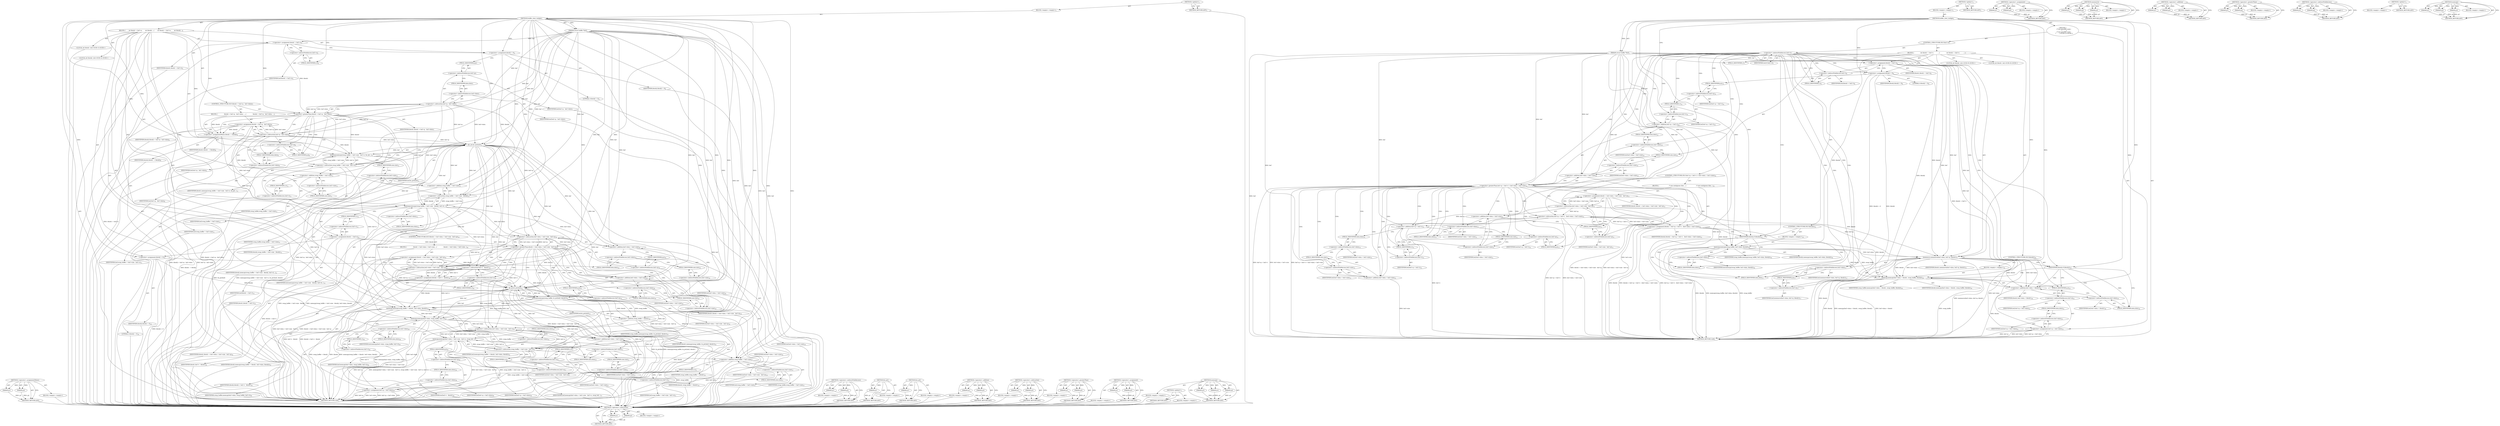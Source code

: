 digraph "memcpy" {
vulnerable_147 [label=<(METHOD,&lt;operator&gt;.subtraction)>];
vulnerable_148 [label=<(PARAM,p1)>];
vulnerable_149 [label=<(PARAM,p2)>];
vulnerable_150 [label=<(BLOCK,&lt;empty&gt;,&lt;empty&gt;)>];
vulnerable_151 [label=<(METHOD_RETURN,ANY)>];
vulnerable_6 [label=<(METHOD,&lt;global&gt;)<SUB>1</SUB>>];
vulnerable_7 [label=<(BLOCK,&lt;empty&gt;,&lt;empty&gt;)<SUB>1</SUB>>];
vulnerable_8 [label=<(METHOD,buffer_slow_realign)<SUB>1</SUB>>];
vulnerable_9 [label=<(PARAM,struct buffer *buf)<SUB>1</SUB>>];
vulnerable_10 [label="<(BLOCK,{
       /* two possible cases :
        *   - ...,{
       /* two possible cases :
        *   - ...)<SUB>2</SUB>>"];
vulnerable_11 [label=<(CONTROL_STRUCTURE,IF,if (buf-&gt;i))<SUB>7</SUB>>];
vulnerable_12 [label=<(&lt;operator&gt;.indirectFieldAccess,buf-&gt;i)<SUB>7</SUB>>];
vulnerable_13 [label=<(IDENTIFIER,buf,if (buf-&gt;i))<SUB>7</SUB>>];
vulnerable_14 [label=<(FIELD_IDENTIFIER,i,i)<SUB>7</SUB>>];
vulnerable_15 [label=<(BLOCK,{
               int block1 = buf-&gt;i;
         ...,{
               int block1 = buf-&gt;i;
         ...)<SUB>7</SUB>>];
vulnerable_16 [label="<(LOCAL,int block1: int)<SUB>8</SUB>>"];
vulnerable_17 [label=<(&lt;operator&gt;.assignment,block1 = buf-&gt;i)<SUB>8</SUB>>];
vulnerable_18 [label=<(IDENTIFIER,block1,block1 = buf-&gt;i)<SUB>8</SUB>>];
vulnerable_19 [label=<(&lt;operator&gt;.indirectFieldAccess,buf-&gt;i)<SUB>8</SUB>>];
vulnerable_20 [label=<(IDENTIFIER,buf,block1 = buf-&gt;i)<SUB>8</SUB>>];
vulnerable_21 [label=<(FIELD_IDENTIFIER,i,i)<SUB>8</SUB>>];
vulnerable_22 [label="<(LOCAL,int block2: int)<SUB>9</SUB>>"];
vulnerable_23 [label=<(&lt;operator&gt;.assignment,block2 = 0)<SUB>9</SUB>>];
vulnerable_24 [label=<(IDENTIFIER,block2,block2 = 0)<SUB>9</SUB>>];
vulnerable_25 [label=<(LITERAL,0,block2 = 0)<SUB>9</SUB>>];
vulnerable_26 [label=<(CONTROL_STRUCTURE,IF,if (buf-&gt;p + buf-&gt;i &gt; buf-&gt;data + buf-&gt;size))<SUB>10</SUB>>];
vulnerable_27 [label=<(&lt;operator&gt;.greaterThan,buf-&gt;p + buf-&gt;i &gt; buf-&gt;data + buf-&gt;size)<SUB>10</SUB>>];
vulnerable_28 [label=<(&lt;operator&gt;.addition,buf-&gt;p + buf-&gt;i)<SUB>10</SUB>>];
vulnerable_29 [label=<(&lt;operator&gt;.indirectFieldAccess,buf-&gt;p)<SUB>10</SUB>>];
vulnerable_30 [label=<(IDENTIFIER,buf,buf-&gt;p + buf-&gt;i)<SUB>10</SUB>>];
vulnerable_31 [label=<(FIELD_IDENTIFIER,p,p)<SUB>10</SUB>>];
vulnerable_32 [label=<(&lt;operator&gt;.indirectFieldAccess,buf-&gt;i)<SUB>10</SUB>>];
vulnerable_33 [label=<(IDENTIFIER,buf,buf-&gt;p + buf-&gt;i)<SUB>10</SUB>>];
vulnerable_34 [label=<(FIELD_IDENTIFIER,i,i)<SUB>10</SUB>>];
vulnerable_35 [label=<(&lt;operator&gt;.addition,buf-&gt;data + buf-&gt;size)<SUB>10</SUB>>];
vulnerable_36 [label=<(&lt;operator&gt;.indirectFieldAccess,buf-&gt;data)<SUB>10</SUB>>];
vulnerable_37 [label=<(IDENTIFIER,buf,buf-&gt;data + buf-&gt;size)<SUB>10</SUB>>];
vulnerable_38 [label=<(FIELD_IDENTIFIER,data,data)<SUB>10</SUB>>];
vulnerable_39 [label=<(&lt;operator&gt;.indirectFieldAccess,buf-&gt;size)<SUB>10</SUB>>];
vulnerable_40 [label=<(IDENTIFIER,buf,buf-&gt;data + buf-&gt;size)<SUB>10</SUB>>];
vulnerable_41 [label=<(FIELD_IDENTIFIER,size,size)<SUB>10</SUB>>];
vulnerable_42 [label=<(BLOCK,{
                       /* non-contiguous bloc...,{
                       /* non-contiguous bloc...)<SUB>10</SUB>>];
vulnerable_43 [label=<(&lt;operator&gt;.assignment,block1 = buf-&gt;data + buf-&gt;size - buf-&gt;p)<SUB>12</SUB>>];
vulnerable_44 [label=<(IDENTIFIER,block1,block1 = buf-&gt;data + buf-&gt;size - buf-&gt;p)<SUB>12</SUB>>];
vulnerable_45 [label=<(&lt;operator&gt;.subtraction,buf-&gt;data + buf-&gt;size - buf-&gt;p)<SUB>12</SUB>>];
vulnerable_46 [label=<(&lt;operator&gt;.addition,buf-&gt;data + buf-&gt;size)<SUB>12</SUB>>];
vulnerable_47 [label=<(&lt;operator&gt;.indirectFieldAccess,buf-&gt;data)<SUB>12</SUB>>];
vulnerable_48 [label=<(IDENTIFIER,buf,buf-&gt;data + buf-&gt;size)<SUB>12</SUB>>];
vulnerable_49 [label=<(FIELD_IDENTIFIER,data,data)<SUB>12</SUB>>];
vulnerable_50 [label=<(&lt;operator&gt;.indirectFieldAccess,buf-&gt;size)<SUB>12</SUB>>];
vulnerable_51 [label=<(IDENTIFIER,buf,buf-&gt;data + buf-&gt;size)<SUB>12</SUB>>];
vulnerable_52 [label=<(FIELD_IDENTIFIER,size,size)<SUB>12</SUB>>];
vulnerable_53 [label=<(&lt;operator&gt;.indirectFieldAccess,buf-&gt;p)<SUB>12</SUB>>];
vulnerable_54 [label=<(IDENTIFIER,buf,buf-&gt;data + buf-&gt;size - buf-&gt;p)<SUB>12</SUB>>];
vulnerable_55 [label=<(FIELD_IDENTIFIER,p,p)<SUB>12</SUB>>];
vulnerable_56 [label=<(&lt;operator&gt;.assignment,block2 = buf-&gt;p + buf-&gt;i - (buf-&gt;data + buf-&gt;size))<SUB>13</SUB>>];
vulnerable_57 [label=<(IDENTIFIER,block2,block2 = buf-&gt;p + buf-&gt;i - (buf-&gt;data + buf-&gt;size))<SUB>13</SUB>>];
vulnerable_58 [label=<(&lt;operator&gt;.subtraction,buf-&gt;p + buf-&gt;i - (buf-&gt;data + buf-&gt;size))<SUB>13</SUB>>];
vulnerable_59 [label=<(&lt;operator&gt;.addition,buf-&gt;p + buf-&gt;i)<SUB>13</SUB>>];
vulnerable_60 [label=<(&lt;operator&gt;.indirectFieldAccess,buf-&gt;p)<SUB>13</SUB>>];
vulnerable_61 [label=<(IDENTIFIER,buf,buf-&gt;p + buf-&gt;i)<SUB>13</SUB>>];
vulnerable_62 [label=<(FIELD_IDENTIFIER,p,p)<SUB>13</SUB>>];
vulnerable_63 [label=<(&lt;operator&gt;.indirectFieldAccess,buf-&gt;i)<SUB>13</SUB>>];
vulnerable_64 [label=<(IDENTIFIER,buf,buf-&gt;p + buf-&gt;i)<SUB>13</SUB>>];
vulnerable_65 [label=<(FIELD_IDENTIFIER,i,i)<SUB>13</SUB>>];
vulnerable_66 [label=<(&lt;operator&gt;.addition,buf-&gt;data + buf-&gt;size)<SUB>13</SUB>>];
vulnerable_67 [label=<(&lt;operator&gt;.indirectFieldAccess,buf-&gt;data)<SUB>13</SUB>>];
vulnerable_68 [label=<(IDENTIFIER,buf,buf-&gt;data + buf-&gt;size)<SUB>13</SUB>>];
vulnerable_69 [label=<(FIELD_IDENTIFIER,data,data)<SUB>13</SUB>>];
vulnerable_70 [label=<(&lt;operator&gt;.indirectFieldAccess,buf-&gt;size)<SUB>13</SUB>>];
vulnerable_71 [label=<(IDENTIFIER,buf,buf-&gt;data + buf-&gt;size)<SUB>13</SUB>>];
vulnerable_72 [label=<(FIELD_IDENTIFIER,size,size)<SUB>13</SUB>>];
vulnerable_73 [label=<(CONTROL_STRUCTURE,IF,if (block2))<SUB>15</SUB>>];
vulnerable_74 [label=<(IDENTIFIER,block2,if (block2))<SUB>15</SUB>>];
vulnerable_75 [label=<(BLOCK,&lt;empty&gt;,&lt;empty&gt;)<SUB>16</SUB>>];
vulnerable_76 [label=<(memcpy,memcpy(swap_buffer, buf-&gt;data, block2))<SUB>16</SUB>>];
vulnerable_77 [label=<(IDENTIFIER,swap_buffer,memcpy(swap_buffer, buf-&gt;data, block2))<SUB>16</SUB>>];
vulnerable_78 [label=<(&lt;operator&gt;.indirectFieldAccess,buf-&gt;data)<SUB>16</SUB>>];
vulnerable_79 [label=<(IDENTIFIER,buf,memcpy(swap_buffer, buf-&gt;data, block2))<SUB>16</SUB>>];
vulnerable_80 [label=<(FIELD_IDENTIFIER,data,data)<SUB>16</SUB>>];
vulnerable_81 [label=<(IDENTIFIER,block2,memcpy(swap_buffer, buf-&gt;data, block2))<SUB>16</SUB>>];
vulnerable_82 [label=<(memmove,memmove(buf-&gt;data, buf-&gt;p, block1))<SUB>17</SUB>>];
vulnerable_83 [label=<(&lt;operator&gt;.indirectFieldAccess,buf-&gt;data)<SUB>17</SUB>>];
vulnerable_84 [label=<(IDENTIFIER,buf,memmove(buf-&gt;data, buf-&gt;p, block1))<SUB>17</SUB>>];
vulnerable_85 [label=<(FIELD_IDENTIFIER,data,data)<SUB>17</SUB>>];
vulnerable_86 [label=<(&lt;operator&gt;.indirectFieldAccess,buf-&gt;p)<SUB>17</SUB>>];
vulnerable_87 [label=<(IDENTIFIER,buf,memmove(buf-&gt;data, buf-&gt;p, block1))<SUB>17</SUB>>];
vulnerable_88 [label=<(FIELD_IDENTIFIER,p,p)<SUB>17</SUB>>];
vulnerable_89 [label=<(IDENTIFIER,block1,memmove(buf-&gt;data, buf-&gt;p, block1))<SUB>17</SUB>>];
vulnerable_90 [label=<(CONTROL_STRUCTURE,IF,if (block2))<SUB>18</SUB>>];
vulnerable_91 [label=<(IDENTIFIER,block2,if (block2))<SUB>18</SUB>>];
vulnerable_92 [label=<(BLOCK,&lt;empty&gt;,&lt;empty&gt;)<SUB>19</SUB>>];
vulnerable_93 [label=<(memcpy,memcpy(buf-&gt;data + block1, swap_buffer, block2))<SUB>19</SUB>>];
vulnerable_94 [label=<(&lt;operator&gt;.addition,buf-&gt;data + block1)<SUB>19</SUB>>];
vulnerable_95 [label=<(&lt;operator&gt;.indirectFieldAccess,buf-&gt;data)<SUB>19</SUB>>];
vulnerable_96 [label=<(IDENTIFIER,buf,buf-&gt;data + block1)<SUB>19</SUB>>];
vulnerable_97 [label=<(FIELD_IDENTIFIER,data,data)<SUB>19</SUB>>];
vulnerable_98 [label=<(IDENTIFIER,block1,buf-&gt;data + block1)<SUB>19</SUB>>];
vulnerable_99 [label=<(IDENTIFIER,swap_buffer,memcpy(buf-&gt;data + block1, swap_buffer, block2))<SUB>19</SUB>>];
vulnerable_100 [label=<(IDENTIFIER,block2,memcpy(buf-&gt;data + block1, swap_buffer, block2))<SUB>19</SUB>>];
vulnerable_101 [label=<(&lt;operator&gt;.assignment,buf-&gt;p = buf-&gt;data)<SUB>22</SUB>>];
vulnerable_102 [label=<(&lt;operator&gt;.indirectFieldAccess,buf-&gt;p)<SUB>22</SUB>>];
vulnerable_103 [label=<(IDENTIFIER,buf,buf-&gt;p = buf-&gt;data)<SUB>22</SUB>>];
vulnerable_104 [label=<(FIELD_IDENTIFIER,p,p)<SUB>22</SUB>>];
vulnerable_105 [label=<(&lt;operator&gt;.indirectFieldAccess,buf-&gt;data)<SUB>22</SUB>>];
vulnerable_106 [label=<(IDENTIFIER,buf,buf-&gt;p = buf-&gt;data)<SUB>22</SUB>>];
vulnerable_107 [label=<(FIELD_IDENTIFIER,data,data)<SUB>22</SUB>>];
vulnerable_108 [label=<(METHOD_RETURN,void)<SUB>1</SUB>>];
vulnerable_110 [label=<(METHOD_RETURN,ANY)<SUB>1</SUB>>];
vulnerable_132 [label=<(METHOD,&lt;operator&gt;.assignment)>];
vulnerable_133 [label=<(PARAM,p1)>];
vulnerable_134 [label=<(PARAM,p2)>];
vulnerable_135 [label=<(BLOCK,&lt;empty&gt;,&lt;empty&gt;)>];
vulnerable_136 [label=<(METHOD_RETURN,ANY)>];
vulnerable_158 [label=<(METHOD,memmove)>];
vulnerable_159 [label=<(PARAM,p1)>];
vulnerable_160 [label=<(PARAM,p2)>];
vulnerable_161 [label=<(PARAM,p3)>];
vulnerable_162 [label=<(BLOCK,&lt;empty&gt;,&lt;empty&gt;)>];
vulnerable_163 [label=<(METHOD_RETURN,ANY)>];
vulnerable_142 [label=<(METHOD,&lt;operator&gt;.addition)>];
vulnerable_143 [label=<(PARAM,p1)>];
vulnerable_144 [label=<(PARAM,p2)>];
vulnerable_145 [label=<(BLOCK,&lt;empty&gt;,&lt;empty&gt;)>];
vulnerable_146 [label=<(METHOD_RETURN,ANY)>];
vulnerable_137 [label=<(METHOD,&lt;operator&gt;.greaterThan)>];
vulnerable_138 [label=<(PARAM,p1)>];
vulnerable_139 [label=<(PARAM,p2)>];
vulnerable_140 [label=<(BLOCK,&lt;empty&gt;,&lt;empty&gt;)>];
vulnerable_141 [label=<(METHOD_RETURN,ANY)>];
vulnerable_127 [label=<(METHOD,&lt;operator&gt;.indirectFieldAccess)>];
vulnerable_128 [label=<(PARAM,p1)>];
vulnerable_129 [label=<(PARAM,p2)>];
vulnerable_130 [label=<(BLOCK,&lt;empty&gt;,&lt;empty&gt;)>];
vulnerable_131 [label=<(METHOD_RETURN,ANY)>];
vulnerable_121 [label=<(METHOD,&lt;global&gt;)<SUB>1</SUB>>];
vulnerable_122 [label=<(BLOCK,&lt;empty&gt;,&lt;empty&gt;)>];
vulnerable_123 [label=<(METHOD_RETURN,ANY)>];
vulnerable_152 [label=<(METHOD,memcpy)>];
vulnerable_153 [label=<(PARAM,p1)>];
vulnerable_154 [label=<(PARAM,p2)>];
vulnerable_155 [label=<(PARAM,p3)>];
vulnerable_156 [label=<(BLOCK,&lt;empty&gt;,&lt;empty&gt;)>];
vulnerable_157 [label=<(METHOD_RETURN,ANY)>];
fixed_203 [label=<(METHOD,&lt;operator&gt;.assignmentMinus)>];
fixed_204 [label=<(PARAM,p1)>];
fixed_205 [label=<(PARAM,p2)>];
fixed_206 [label=<(BLOCK,&lt;empty&gt;,&lt;empty&gt;)>];
fixed_207 [label=<(METHOD_RETURN,ANY)>];
fixed_6 [label=<(METHOD,&lt;global&gt;)<SUB>1</SUB>>];
fixed_7 [label=<(BLOCK,&lt;empty&gt;,&lt;empty&gt;)<SUB>1</SUB>>];
fixed_8 [label=<(METHOD,buffer_slow_realign)<SUB>1</SUB>>];
fixed_9 [label=<(PARAM,struct buffer *buf)<SUB>1</SUB>>];
fixed_10 [label=<(BLOCK,{
       int block1 = buf-&gt;o;
       int block2...,{
       int block1 = buf-&gt;o;
       int block2...)<SUB>2</SUB>>];
fixed_11 [label="<(LOCAL,int block1: int)<SUB>3</SUB>>"];
fixed_12 [label=<(&lt;operator&gt;.assignment,block1 = buf-&gt;o)<SUB>3</SUB>>];
fixed_13 [label=<(IDENTIFIER,block1,block1 = buf-&gt;o)<SUB>3</SUB>>];
fixed_14 [label=<(&lt;operator&gt;.indirectFieldAccess,buf-&gt;o)<SUB>3</SUB>>];
fixed_15 [label=<(IDENTIFIER,buf,block1 = buf-&gt;o)<SUB>3</SUB>>];
fixed_16 [label=<(FIELD_IDENTIFIER,o,o)<SUB>3</SUB>>];
fixed_17 [label="<(LOCAL,int block2: int)<SUB>4</SUB>>"];
fixed_18 [label=<(&lt;operator&gt;.assignment,block2 = 0)<SUB>4</SUB>>];
fixed_19 [label=<(IDENTIFIER,block2,block2 = 0)<SUB>4</SUB>>];
fixed_20 [label=<(LITERAL,0,block2 = 0)<SUB>4</SUB>>];
fixed_21 [label=<(CONTROL_STRUCTURE,IF,if (block1 &gt; buf-&gt;p - buf-&gt;data))<SUB>7</SUB>>];
fixed_22 [label=<(&lt;operator&gt;.greaterThan,block1 &gt; buf-&gt;p - buf-&gt;data)<SUB>7</SUB>>];
fixed_23 [label=<(IDENTIFIER,block1,block1 &gt; buf-&gt;p - buf-&gt;data)<SUB>7</SUB>>];
fixed_24 [label=<(&lt;operator&gt;.subtraction,buf-&gt;p - buf-&gt;data)<SUB>7</SUB>>];
fixed_25 [label=<(&lt;operator&gt;.indirectFieldAccess,buf-&gt;p)<SUB>7</SUB>>];
fixed_26 [label=<(IDENTIFIER,buf,buf-&gt;p - buf-&gt;data)<SUB>7</SUB>>];
fixed_27 [label=<(FIELD_IDENTIFIER,p,p)<SUB>7</SUB>>];
fixed_28 [label=<(&lt;operator&gt;.indirectFieldAccess,buf-&gt;data)<SUB>7</SUB>>];
fixed_29 [label=<(IDENTIFIER,buf,buf-&gt;p - buf-&gt;data)<SUB>7</SUB>>];
fixed_30 [label=<(FIELD_IDENTIFIER,data,data)<SUB>7</SUB>>];
fixed_31 [label=<(BLOCK,{
               block2 = buf-&gt;p - buf-&gt;data;
 ...,{
               block2 = buf-&gt;p - buf-&gt;data;
 ...)<SUB>7</SUB>>];
fixed_32 [label=<(&lt;operator&gt;.assignment,block2 = buf-&gt;p - buf-&gt;data)<SUB>8</SUB>>];
fixed_33 [label=<(IDENTIFIER,block2,block2 = buf-&gt;p - buf-&gt;data)<SUB>8</SUB>>];
fixed_34 [label=<(&lt;operator&gt;.subtraction,buf-&gt;p - buf-&gt;data)<SUB>8</SUB>>];
fixed_35 [label=<(&lt;operator&gt;.indirectFieldAccess,buf-&gt;p)<SUB>8</SUB>>];
fixed_36 [label=<(IDENTIFIER,buf,buf-&gt;p - buf-&gt;data)<SUB>8</SUB>>];
fixed_37 [label=<(FIELD_IDENTIFIER,p,p)<SUB>8</SUB>>];
fixed_38 [label=<(&lt;operator&gt;.indirectFieldAccess,buf-&gt;data)<SUB>8</SUB>>];
fixed_39 [label=<(IDENTIFIER,buf,buf-&gt;p - buf-&gt;data)<SUB>8</SUB>>];
fixed_40 [label=<(FIELD_IDENTIFIER,data,data)<SUB>8</SUB>>];
fixed_41 [label=<(&lt;operator&gt;.assignmentMinus,block1 -= block2)<SUB>9</SUB>>];
fixed_42 [label=<(IDENTIFIER,block1,block1 -= block2)<SUB>9</SUB>>];
fixed_43 [label=<(IDENTIFIER,block2,block1 -= block2)<SUB>9</SUB>>];
fixed_44 [label=<(memcpy,memcpy(swap_buffer + buf-&gt;size - buf-&gt;o, bo_ptr...)<SUB>11</SUB>>];
fixed_45 [label=<(&lt;operator&gt;.subtraction,swap_buffer + buf-&gt;size - buf-&gt;o)<SUB>11</SUB>>];
fixed_46 [label=<(&lt;operator&gt;.addition,swap_buffer + buf-&gt;size)<SUB>11</SUB>>];
fixed_47 [label=<(IDENTIFIER,swap_buffer,swap_buffer + buf-&gt;size)<SUB>11</SUB>>];
fixed_48 [label=<(&lt;operator&gt;.indirectFieldAccess,buf-&gt;size)<SUB>11</SUB>>];
fixed_49 [label=<(IDENTIFIER,buf,swap_buffer + buf-&gt;size)<SUB>11</SUB>>];
fixed_50 [label=<(FIELD_IDENTIFIER,size,size)<SUB>11</SUB>>];
fixed_51 [label=<(&lt;operator&gt;.indirectFieldAccess,buf-&gt;o)<SUB>11</SUB>>];
fixed_52 [label=<(IDENTIFIER,buf,swap_buffer + buf-&gt;size - buf-&gt;o)<SUB>11</SUB>>];
fixed_53 [label=<(FIELD_IDENTIFIER,o,o)<SUB>11</SUB>>];
fixed_54 [label=<(bo_ptr,bo_ptr(buf))<SUB>11</SUB>>];
fixed_55 [label=<(IDENTIFIER,buf,bo_ptr(buf))<SUB>11</SUB>>];
fixed_56 [label=<(IDENTIFIER,block1,memcpy(swap_buffer + buf-&gt;size - buf-&gt;o, bo_ptr...)<SUB>11</SUB>>];
fixed_57 [label=<(memcpy,memcpy(swap_buffer + buf-&gt;size - block2, buf-&gt;d...)<SUB>12</SUB>>];
fixed_58 [label=<(&lt;operator&gt;.subtraction,swap_buffer + buf-&gt;size - block2)<SUB>12</SUB>>];
fixed_59 [label=<(&lt;operator&gt;.addition,swap_buffer + buf-&gt;size)<SUB>12</SUB>>];
fixed_60 [label=<(IDENTIFIER,swap_buffer,swap_buffer + buf-&gt;size)<SUB>12</SUB>>];
fixed_61 [label=<(&lt;operator&gt;.indirectFieldAccess,buf-&gt;size)<SUB>12</SUB>>];
fixed_62 [label=<(IDENTIFIER,buf,swap_buffer + buf-&gt;size)<SUB>12</SUB>>];
fixed_63 [label=<(FIELD_IDENTIFIER,size,size)<SUB>12</SUB>>];
fixed_64 [label=<(IDENTIFIER,block2,swap_buffer + buf-&gt;size - block2)<SUB>12</SUB>>];
fixed_65 [label=<(&lt;operator&gt;.indirectFieldAccess,buf-&gt;data)<SUB>12</SUB>>];
fixed_66 [label=<(IDENTIFIER,buf,memcpy(swap_buffer + buf-&gt;size - block2, buf-&gt;d...)<SUB>12</SUB>>];
fixed_67 [label=<(FIELD_IDENTIFIER,data,data)<SUB>12</SUB>>];
fixed_68 [label=<(IDENTIFIER,block2,memcpy(swap_buffer + buf-&gt;size - block2, buf-&gt;d...)<SUB>12</SUB>>];
fixed_69 [label=<(&lt;operator&gt;.assignment,block1 = buf-&gt;i)<SUB>15</SUB>>];
fixed_70 [label=<(IDENTIFIER,block1,block1 = buf-&gt;i)<SUB>15</SUB>>];
fixed_71 [label=<(&lt;operator&gt;.indirectFieldAccess,buf-&gt;i)<SUB>15</SUB>>];
fixed_72 [label=<(IDENTIFIER,buf,block1 = buf-&gt;i)<SUB>15</SUB>>];
fixed_73 [label=<(FIELD_IDENTIFIER,i,i)<SUB>15</SUB>>];
fixed_74 [label=<(&lt;operator&gt;.assignment,block2 = 0)<SUB>16</SUB>>];
fixed_75 [label=<(IDENTIFIER,block2,block2 = 0)<SUB>16</SUB>>];
fixed_76 [label=<(LITERAL,0,block2 = 0)<SUB>16</SUB>>];
fixed_77 [label=<(CONTROL_STRUCTURE,IF,if (block1 &gt; buf-&gt;data + buf-&gt;size - buf-&gt;p))<SUB>18</SUB>>];
fixed_78 [label=<(&lt;operator&gt;.greaterThan,block1 &gt; buf-&gt;data + buf-&gt;size - buf-&gt;p)<SUB>18</SUB>>];
fixed_79 [label=<(IDENTIFIER,block1,block1 &gt; buf-&gt;data + buf-&gt;size - buf-&gt;p)<SUB>18</SUB>>];
fixed_80 [label=<(&lt;operator&gt;.subtraction,buf-&gt;data + buf-&gt;size - buf-&gt;p)<SUB>18</SUB>>];
fixed_81 [label=<(&lt;operator&gt;.addition,buf-&gt;data + buf-&gt;size)<SUB>18</SUB>>];
fixed_82 [label=<(&lt;operator&gt;.indirectFieldAccess,buf-&gt;data)<SUB>18</SUB>>];
fixed_83 [label=<(IDENTIFIER,buf,buf-&gt;data + buf-&gt;size)<SUB>18</SUB>>];
fixed_84 [label=<(FIELD_IDENTIFIER,data,data)<SUB>18</SUB>>];
fixed_85 [label=<(&lt;operator&gt;.indirectFieldAccess,buf-&gt;size)<SUB>18</SUB>>];
fixed_86 [label=<(IDENTIFIER,buf,buf-&gt;data + buf-&gt;size)<SUB>18</SUB>>];
fixed_87 [label=<(FIELD_IDENTIFIER,size,size)<SUB>18</SUB>>];
fixed_88 [label=<(&lt;operator&gt;.indirectFieldAccess,buf-&gt;p)<SUB>18</SUB>>];
fixed_89 [label=<(IDENTIFIER,buf,buf-&gt;data + buf-&gt;size - buf-&gt;p)<SUB>18</SUB>>];
fixed_90 [label=<(FIELD_IDENTIFIER,p,p)<SUB>18</SUB>>];
fixed_91 [label=<(BLOCK,{
               block1 = buf-&gt;data + buf-&gt;size...,{
               block1 = buf-&gt;data + buf-&gt;size...)<SUB>18</SUB>>];
fixed_92 [label=<(&lt;operator&gt;.assignment,block1 = buf-&gt;data + buf-&gt;size - buf-&gt;p)<SUB>19</SUB>>];
fixed_93 [label=<(IDENTIFIER,block1,block1 = buf-&gt;data + buf-&gt;size - buf-&gt;p)<SUB>19</SUB>>];
fixed_94 [label=<(&lt;operator&gt;.subtraction,buf-&gt;data + buf-&gt;size - buf-&gt;p)<SUB>19</SUB>>];
fixed_95 [label=<(&lt;operator&gt;.addition,buf-&gt;data + buf-&gt;size)<SUB>19</SUB>>];
fixed_96 [label=<(&lt;operator&gt;.indirectFieldAccess,buf-&gt;data)<SUB>19</SUB>>];
fixed_97 [label=<(IDENTIFIER,buf,buf-&gt;data + buf-&gt;size)<SUB>19</SUB>>];
fixed_98 [label=<(FIELD_IDENTIFIER,data,data)<SUB>19</SUB>>];
fixed_99 [label=<(&lt;operator&gt;.indirectFieldAccess,buf-&gt;size)<SUB>19</SUB>>];
fixed_100 [label=<(IDENTIFIER,buf,buf-&gt;data + buf-&gt;size)<SUB>19</SUB>>];
fixed_101 [label=<(FIELD_IDENTIFIER,size,size)<SUB>19</SUB>>];
fixed_102 [label=<(&lt;operator&gt;.indirectFieldAccess,buf-&gt;p)<SUB>19</SUB>>];
fixed_103 [label=<(IDENTIFIER,buf,buf-&gt;data + buf-&gt;size - buf-&gt;p)<SUB>19</SUB>>];
fixed_104 [label=<(FIELD_IDENTIFIER,p,p)<SUB>19</SUB>>];
fixed_105 [label=<(&lt;operator&gt;.assignment,block2 = buf-&gt;i - block1)<SUB>20</SUB>>];
fixed_106 [label=<(IDENTIFIER,block2,block2 = buf-&gt;i - block1)<SUB>20</SUB>>];
fixed_107 [label=<(&lt;operator&gt;.subtraction,buf-&gt;i - block1)<SUB>20</SUB>>];
fixed_108 [label=<(&lt;operator&gt;.indirectFieldAccess,buf-&gt;i)<SUB>20</SUB>>];
fixed_109 [label=<(IDENTIFIER,buf,buf-&gt;i - block1)<SUB>20</SUB>>];
fixed_110 [label=<(FIELD_IDENTIFIER,i,i)<SUB>20</SUB>>];
fixed_111 [label=<(IDENTIFIER,block1,buf-&gt;i - block1)<SUB>20</SUB>>];
fixed_112 [label=<(memcpy,memcpy(swap_buffer, bi_ptr(buf), block1))<SUB>22</SUB>>];
fixed_113 [label=<(IDENTIFIER,swap_buffer,memcpy(swap_buffer, bi_ptr(buf), block1))<SUB>22</SUB>>];
fixed_114 [label=<(bi_ptr,bi_ptr(buf))<SUB>22</SUB>>];
fixed_115 [label=<(IDENTIFIER,buf,bi_ptr(buf))<SUB>22</SUB>>];
fixed_116 [label=<(IDENTIFIER,block1,memcpy(swap_buffer, bi_ptr(buf), block1))<SUB>22</SUB>>];
fixed_117 [label=<(memcpy,memcpy(swap_buffer + block1, buf-&gt;data, block2))<SUB>23</SUB>>];
fixed_118 [label=<(&lt;operator&gt;.addition,swap_buffer + block1)<SUB>23</SUB>>];
fixed_119 [label=<(IDENTIFIER,swap_buffer,swap_buffer + block1)<SUB>23</SUB>>];
fixed_120 [label=<(IDENTIFIER,block1,swap_buffer + block1)<SUB>23</SUB>>];
fixed_121 [label=<(&lt;operator&gt;.indirectFieldAccess,buf-&gt;data)<SUB>23</SUB>>];
fixed_122 [label=<(IDENTIFIER,buf,memcpy(swap_buffer + block1, buf-&gt;data, block2))<SUB>23</SUB>>];
fixed_123 [label=<(FIELD_IDENTIFIER,data,data)<SUB>23</SUB>>];
fixed_124 [label=<(IDENTIFIER,block2,memcpy(swap_buffer + block1, buf-&gt;data, block2))<SUB>23</SUB>>];
fixed_125 [label=<(memcpy,memcpy(buf-&gt;data, swap_buffer, buf-&gt;i))<SUB>26</SUB>>];
fixed_126 [label=<(&lt;operator&gt;.indirectFieldAccess,buf-&gt;data)<SUB>26</SUB>>];
fixed_127 [label=<(IDENTIFIER,buf,memcpy(buf-&gt;data, swap_buffer, buf-&gt;i))<SUB>26</SUB>>];
fixed_128 [label=<(FIELD_IDENTIFIER,data,data)<SUB>26</SUB>>];
fixed_129 [label=<(IDENTIFIER,swap_buffer,memcpy(buf-&gt;data, swap_buffer, buf-&gt;i))<SUB>26</SUB>>];
fixed_130 [label=<(&lt;operator&gt;.indirectFieldAccess,buf-&gt;i)<SUB>26</SUB>>];
fixed_131 [label=<(IDENTIFIER,buf,memcpy(buf-&gt;data, swap_buffer, buf-&gt;i))<SUB>26</SUB>>];
fixed_132 [label=<(FIELD_IDENTIFIER,i,i)<SUB>26</SUB>>];
fixed_133 [label=<(memcpy,memcpy(buf-&gt;data + buf-&gt;size - buf-&gt;o, swap_buf...)<SUB>27</SUB>>];
fixed_134 [label=<(&lt;operator&gt;.subtraction,buf-&gt;data + buf-&gt;size - buf-&gt;o)<SUB>27</SUB>>];
fixed_135 [label=<(&lt;operator&gt;.addition,buf-&gt;data + buf-&gt;size)<SUB>27</SUB>>];
fixed_136 [label=<(&lt;operator&gt;.indirectFieldAccess,buf-&gt;data)<SUB>27</SUB>>];
fixed_137 [label=<(IDENTIFIER,buf,buf-&gt;data + buf-&gt;size)<SUB>27</SUB>>];
fixed_138 [label=<(FIELD_IDENTIFIER,data,data)<SUB>27</SUB>>];
fixed_139 [label=<(&lt;operator&gt;.indirectFieldAccess,buf-&gt;size)<SUB>27</SUB>>];
fixed_140 [label=<(IDENTIFIER,buf,buf-&gt;data + buf-&gt;size)<SUB>27</SUB>>];
fixed_141 [label=<(FIELD_IDENTIFIER,size,size)<SUB>27</SUB>>];
fixed_142 [label=<(&lt;operator&gt;.indirectFieldAccess,buf-&gt;o)<SUB>27</SUB>>];
fixed_143 [label=<(IDENTIFIER,buf,buf-&gt;data + buf-&gt;size - buf-&gt;o)<SUB>27</SUB>>];
fixed_144 [label=<(FIELD_IDENTIFIER,o,o)<SUB>27</SUB>>];
fixed_145 [label=<(&lt;operator&gt;.subtraction,swap_buffer + buf-&gt;size - buf-&gt;o)<SUB>27</SUB>>];
fixed_146 [label=<(&lt;operator&gt;.addition,swap_buffer + buf-&gt;size)<SUB>27</SUB>>];
fixed_147 [label=<(IDENTIFIER,swap_buffer,swap_buffer + buf-&gt;size)<SUB>27</SUB>>];
fixed_148 [label=<(&lt;operator&gt;.indirectFieldAccess,buf-&gt;size)<SUB>27</SUB>>];
fixed_149 [label=<(IDENTIFIER,buf,swap_buffer + buf-&gt;size)<SUB>27</SUB>>];
fixed_150 [label=<(FIELD_IDENTIFIER,size,size)<SUB>27</SUB>>];
fixed_151 [label=<(&lt;operator&gt;.indirectFieldAccess,buf-&gt;o)<SUB>27</SUB>>];
fixed_152 [label=<(IDENTIFIER,buf,swap_buffer + buf-&gt;size - buf-&gt;o)<SUB>27</SUB>>];
fixed_153 [label=<(FIELD_IDENTIFIER,o,o)<SUB>27</SUB>>];
fixed_154 [label=<(&lt;operator&gt;.indirectFieldAccess,buf-&gt;o)<SUB>27</SUB>>];
fixed_155 [label=<(IDENTIFIER,buf,memcpy(buf-&gt;data + buf-&gt;size - buf-&gt;o, swap_buf...)<SUB>27</SUB>>];
fixed_156 [label=<(FIELD_IDENTIFIER,o,o)<SUB>27</SUB>>];
fixed_157 [label=<(&lt;operator&gt;.assignment,buf-&gt;p = buf-&gt;data)<SUB>29</SUB>>];
fixed_158 [label=<(&lt;operator&gt;.indirectFieldAccess,buf-&gt;p)<SUB>29</SUB>>];
fixed_159 [label=<(IDENTIFIER,buf,buf-&gt;p = buf-&gt;data)<SUB>29</SUB>>];
fixed_160 [label=<(FIELD_IDENTIFIER,p,p)<SUB>29</SUB>>];
fixed_161 [label=<(&lt;operator&gt;.indirectFieldAccess,buf-&gt;data)<SUB>29</SUB>>];
fixed_162 [label=<(IDENTIFIER,buf,buf-&gt;p = buf-&gt;data)<SUB>29</SUB>>];
fixed_163 [label=<(FIELD_IDENTIFIER,data,data)<SUB>29</SUB>>];
fixed_164 [label=<(METHOD_RETURN,void)<SUB>1</SUB>>];
fixed_166 [label=<(METHOD_RETURN,ANY)<SUB>1</SUB>>];
fixed_188 [label=<(METHOD,&lt;operator&gt;.indirectFieldAccess)>];
fixed_189 [label=<(PARAM,p1)>];
fixed_190 [label=<(PARAM,p2)>];
fixed_191 [label=<(BLOCK,&lt;empty&gt;,&lt;empty&gt;)>];
fixed_192 [label=<(METHOD_RETURN,ANY)>];
fixed_223 [label=<(METHOD,bi_ptr)>];
fixed_224 [label=<(PARAM,p1)>];
fixed_225 [label=<(BLOCK,&lt;empty&gt;,&lt;empty&gt;)>];
fixed_226 [label=<(METHOD_RETURN,ANY)>];
fixed_219 [label=<(METHOD,bo_ptr)>];
fixed_220 [label=<(PARAM,p1)>];
fixed_221 [label=<(BLOCK,&lt;empty&gt;,&lt;empty&gt;)>];
fixed_222 [label=<(METHOD_RETURN,ANY)>];
fixed_214 [label=<(METHOD,&lt;operator&gt;.addition)>];
fixed_215 [label=<(PARAM,p1)>];
fixed_216 [label=<(PARAM,p2)>];
fixed_217 [label=<(BLOCK,&lt;empty&gt;,&lt;empty&gt;)>];
fixed_218 [label=<(METHOD_RETURN,ANY)>];
fixed_198 [label=<(METHOD,&lt;operator&gt;.subtraction)>];
fixed_199 [label=<(PARAM,p1)>];
fixed_200 [label=<(PARAM,p2)>];
fixed_201 [label=<(BLOCK,&lt;empty&gt;,&lt;empty&gt;)>];
fixed_202 [label=<(METHOD_RETURN,ANY)>];
fixed_193 [label=<(METHOD,&lt;operator&gt;.greaterThan)>];
fixed_194 [label=<(PARAM,p1)>];
fixed_195 [label=<(PARAM,p2)>];
fixed_196 [label=<(BLOCK,&lt;empty&gt;,&lt;empty&gt;)>];
fixed_197 [label=<(METHOD_RETURN,ANY)>];
fixed_183 [label=<(METHOD,&lt;operator&gt;.assignment)>];
fixed_184 [label=<(PARAM,p1)>];
fixed_185 [label=<(PARAM,p2)>];
fixed_186 [label=<(BLOCK,&lt;empty&gt;,&lt;empty&gt;)>];
fixed_187 [label=<(METHOD_RETURN,ANY)>];
fixed_177 [label=<(METHOD,&lt;global&gt;)<SUB>1</SUB>>];
fixed_178 [label=<(BLOCK,&lt;empty&gt;,&lt;empty&gt;)>];
fixed_179 [label=<(METHOD_RETURN,ANY)>];
fixed_208 [label=<(METHOD,memcpy)>];
fixed_209 [label=<(PARAM,p1)>];
fixed_210 [label=<(PARAM,p2)>];
fixed_211 [label=<(PARAM,p3)>];
fixed_212 [label=<(BLOCK,&lt;empty&gt;,&lt;empty&gt;)>];
fixed_213 [label=<(METHOD_RETURN,ANY)>];
vulnerable_147 -> vulnerable_148  [key=0, label="AST: "];
vulnerable_147 -> vulnerable_148  [key=1, label="DDG: "];
vulnerable_147 -> vulnerable_150  [key=0, label="AST: "];
vulnerable_147 -> vulnerable_149  [key=0, label="AST: "];
vulnerable_147 -> vulnerable_149  [key=1, label="DDG: "];
vulnerable_147 -> vulnerable_151  [key=0, label="AST: "];
vulnerable_147 -> vulnerable_151  [key=1, label="CFG: "];
vulnerable_148 -> vulnerable_151  [key=0, label="DDG: p1"];
vulnerable_149 -> vulnerable_151  [key=0, label="DDG: p2"];
vulnerable_6 -> vulnerable_7  [key=0, label="AST: "];
vulnerable_6 -> vulnerable_110  [key=0, label="AST: "];
vulnerable_6 -> vulnerable_110  [key=1, label="CFG: "];
vulnerable_7 -> vulnerable_8  [key=0, label="AST: "];
vulnerable_8 -> vulnerable_9  [key=0, label="AST: "];
vulnerable_8 -> vulnerable_9  [key=1, label="DDG: "];
vulnerable_8 -> vulnerable_10  [key=0, label="AST: "];
vulnerable_8 -> vulnerable_108  [key=0, label="AST: "];
vulnerable_8 -> vulnerable_14  [key=0, label="CFG: "];
vulnerable_8 -> vulnerable_23  [key=0, label="DDG: "];
vulnerable_8 -> vulnerable_74  [key=0, label="DDG: "];
vulnerable_8 -> vulnerable_82  [key=0, label="DDG: "];
vulnerable_8 -> vulnerable_91  [key=0, label="DDG: "];
vulnerable_8 -> vulnerable_76  [key=0, label="DDG: "];
vulnerable_8 -> vulnerable_93  [key=0, label="DDG: "];
vulnerable_8 -> vulnerable_94  [key=0, label="DDG: "];
vulnerable_9 -> vulnerable_108  [key=0, label="DDG: buf"];
vulnerable_9 -> vulnerable_101  [key=0, label="DDG: buf"];
vulnerable_9 -> vulnerable_17  [key=0, label="DDG: buf"];
vulnerable_9 -> vulnerable_82  [key=0, label="DDG: buf"];
vulnerable_9 -> vulnerable_27  [key=0, label="DDG: buf"];
vulnerable_9 -> vulnerable_28  [key=0, label="DDG: buf"];
vulnerable_9 -> vulnerable_35  [key=0, label="DDG: buf"];
vulnerable_9 -> vulnerable_76  [key=0, label="DDG: buf"];
vulnerable_9 -> vulnerable_93  [key=0, label="DDG: buf"];
vulnerable_9 -> vulnerable_45  [key=0, label="DDG: buf"];
vulnerable_9 -> vulnerable_58  [key=0, label="DDG: buf"];
vulnerable_9 -> vulnerable_94  [key=0, label="DDG: buf"];
vulnerable_9 -> vulnerable_46  [key=0, label="DDG: buf"];
vulnerable_9 -> vulnerable_59  [key=0, label="DDG: buf"];
vulnerable_9 -> vulnerable_66  [key=0, label="DDG: buf"];
vulnerable_10 -> vulnerable_11  [key=0, label="AST: "];
vulnerable_10 -> vulnerable_101  [key=0, label="AST: "];
vulnerable_11 -> vulnerable_12  [key=0, label="AST: "];
vulnerable_11 -> vulnerable_15  [key=0, label="AST: "];
vulnerable_12 -> vulnerable_13  [key=0, label="AST: "];
vulnerable_12 -> vulnerable_14  [key=0, label="AST: "];
vulnerable_12 -> vulnerable_21  [key=0, label="CFG: "];
vulnerable_12 -> vulnerable_21  [key=1, label="CDG: "];
vulnerable_12 -> vulnerable_104  [key=0, label="CFG: "];
vulnerable_12 -> vulnerable_17  [key=0, label="CDG: "];
vulnerable_12 -> vulnerable_34  [key=0, label="CDG: "];
vulnerable_12 -> vulnerable_32  [key=0, label="CDG: "];
vulnerable_12 -> vulnerable_19  [key=0, label="CDG: "];
vulnerable_12 -> vulnerable_28  [key=0, label="CDG: "];
vulnerable_12 -> vulnerable_85  [key=0, label="CDG: "];
vulnerable_12 -> vulnerable_38  [key=0, label="CDG: "];
vulnerable_12 -> vulnerable_74  [key=0, label="CDG: "];
vulnerable_12 -> vulnerable_27  [key=0, label="CDG: "];
vulnerable_12 -> vulnerable_29  [key=0, label="CDG: "];
vulnerable_12 -> vulnerable_91  [key=0, label="CDG: "];
vulnerable_12 -> vulnerable_35  [key=0, label="CDG: "];
vulnerable_12 -> vulnerable_82  [key=0, label="CDG: "];
vulnerable_12 -> vulnerable_23  [key=0, label="CDG: "];
vulnerable_12 -> vulnerable_83  [key=0, label="CDG: "];
vulnerable_12 -> vulnerable_36  [key=0, label="CDG: "];
vulnerable_12 -> vulnerable_88  [key=0, label="CDG: "];
vulnerable_12 -> vulnerable_41  [key=0, label="CDG: "];
vulnerable_12 -> vulnerable_39  [key=0, label="CDG: "];
vulnerable_12 -> vulnerable_31  [key=0, label="CDG: "];
vulnerable_12 -> vulnerable_86  [key=0, label="CDG: "];
vulnerable_14 -> vulnerable_12  [key=0, label="CFG: "];
vulnerable_15 -> vulnerable_16  [key=0, label="AST: "];
vulnerable_15 -> vulnerable_17  [key=0, label="AST: "];
vulnerable_15 -> vulnerable_22  [key=0, label="AST: "];
vulnerable_15 -> vulnerable_23  [key=0, label="AST: "];
vulnerable_15 -> vulnerable_26  [key=0, label="AST: "];
vulnerable_15 -> vulnerable_73  [key=0, label="AST: "];
vulnerable_15 -> vulnerable_82  [key=0, label="AST: "];
vulnerable_15 -> vulnerable_90  [key=0, label="AST: "];
vulnerable_17 -> vulnerable_18  [key=0, label="AST: "];
vulnerable_17 -> vulnerable_19  [key=0, label="AST: "];
vulnerable_17 -> vulnerable_23  [key=0, label="CFG: "];
vulnerable_17 -> vulnerable_108  [key=0, label="DDG: block1 = buf-&gt;i"];
vulnerable_17 -> vulnerable_82  [key=0, label="DDG: block1"];
vulnerable_19 -> vulnerable_20  [key=0, label="AST: "];
vulnerable_19 -> vulnerable_21  [key=0, label="AST: "];
vulnerable_19 -> vulnerable_17  [key=0, label="CFG: "];
vulnerable_21 -> vulnerable_19  [key=0, label="CFG: "];
vulnerable_23 -> vulnerable_24  [key=0, label="AST: "];
vulnerable_23 -> vulnerable_25  [key=0, label="AST: "];
vulnerable_23 -> vulnerable_31  [key=0, label="CFG: "];
vulnerable_23 -> vulnerable_108  [key=0, label="DDG: block2"];
vulnerable_23 -> vulnerable_108  [key=1, label="DDG: block2 = 0"];
vulnerable_23 -> vulnerable_76  [key=0, label="DDG: block2"];
vulnerable_23 -> vulnerable_93  [key=0, label="DDG: block2"];
vulnerable_26 -> vulnerable_27  [key=0, label="AST: "];
vulnerable_26 -> vulnerable_42  [key=0, label="AST: "];
vulnerable_27 -> vulnerable_28  [key=0, label="AST: "];
vulnerable_27 -> vulnerable_35  [key=0, label="AST: "];
vulnerable_27 -> vulnerable_74  [key=0, label="CFG: "];
vulnerable_27 -> vulnerable_49  [key=0, label="CFG: "];
vulnerable_27 -> vulnerable_49  [key=1, label="CDG: "];
vulnerable_27 -> vulnerable_108  [key=0, label="DDG: buf-&gt;p + buf-&gt;i"];
vulnerable_27 -> vulnerable_108  [key=1, label="DDG: buf-&gt;data + buf-&gt;size"];
vulnerable_27 -> vulnerable_108  [key=2, label="DDG: buf-&gt;p + buf-&gt;i &gt; buf-&gt;data + buf-&gt;size"];
vulnerable_27 -> vulnerable_47  [key=0, label="CDG: "];
vulnerable_27 -> vulnerable_60  [key=0, label="CDG: "];
vulnerable_27 -> vulnerable_66  [key=0, label="CDG: "];
vulnerable_27 -> vulnerable_52  [key=0, label="CDG: "];
vulnerable_27 -> vulnerable_46  [key=0, label="CDG: "];
vulnerable_27 -> vulnerable_72  [key=0, label="CDG: "];
vulnerable_27 -> vulnerable_56  [key=0, label="CDG: "];
vulnerable_27 -> vulnerable_69  [key=0, label="CDG: "];
vulnerable_27 -> vulnerable_67  [key=0, label="CDG: "];
vulnerable_27 -> vulnerable_45  [key=0, label="CDG: "];
vulnerable_27 -> vulnerable_65  [key=0, label="CDG: "];
vulnerable_27 -> vulnerable_50  [key=0, label="CDG: "];
vulnerable_27 -> vulnerable_59  [key=0, label="CDG: "];
vulnerable_27 -> vulnerable_43  [key=0, label="CDG: "];
vulnerable_27 -> vulnerable_58  [key=0, label="CDG: "];
vulnerable_27 -> vulnerable_53  [key=0, label="CDG: "];
vulnerable_27 -> vulnerable_70  [key=0, label="CDG: "];
vulnerable_27 -> vulnerable_63  [key=0, label="CDG: "];
vulnerable_27 -> vulnerable_55  [key=0, label="CDG: "];
vulnerable_27 -> vulnerable_62  [key=0, label="CDG: "];
vulnerable_28 -> vulnerable_29  [key=0, label="AST: "];
vulnerable_28 -> vulnerable_32  [key=0, label="AST: "];
vulnerable_28 -> vulnerable_38  [key=0, label="CFG: "];
vulnerable_28 -> vulnerable_108  [key=0, label="DDG: buf-&gt;i"];
vulnerable_29 -> vulnerable_30  [key=0, label="AST: "];
vulnerable_29 -> vulnerable_31  [key=0, label="AST: "];
vulnerable_29 -> vulnerable_34  [key=0, label="CFG: "];
vulnerable_31 -> vulnerable_29  [key=0, label="CFG: "];
vulnerable_32 -> vulnerable_33  [key=0, label="AST: "];
vulnerable_32 -> vulnerable_34  [key=0, label="AST: "];
vulnerable_32 -> vulnerable_28  [key=0, label="CFG: "];
vulnerable_34 -> vulnerable_32  [key=0, label="CFG: "];
vulnerable_35 -> vulnerable_36  [key=0, label="AST: "];
vulnerable_35 -> vulnerable_39  [key=0, label="AST: "];
vulnerable_35 -> vulnerable_27  [key=0, label="CFG: "];
vulnerable_35 -> vulnerable_108  [key=0, label="DDG: buf-&gt;size"];
vulnerable_36 -> vulnerable_37  [key=0, label="AST: "];
vulnerable_36 -> vulnerable_38  [key=0, label="AST: "];
vulnerable_36 -> vulnerable_41  [key=0, label="CFG: "];
vulnerable_38 -> vulnerable_36  [key=0, label="CFG: "];
vulnerable_39 -> vulnerable_40  [key=0, label="AST: "];
vulnerable_39 -> vulnerable_41  [key=0, label="AST: "];
vulnerable_39 -> vulnerable_35  [key=0, label="CFG: "];
vulnerable_41 -> vulnerable_39  [key=0, label="CFG: "];
vulnerable_42 -> vulnerable_43  [key=0, label="AST: "];
vulnerable_42 -> vulnerable_56  [key=0, label="AST: "];
vulnerable_43 -> vulnerable_44  [key=0, label="AST: "];
vulnerable_43 -> vulnerable_45  [key=0, label="AST: "];
vulnerable_43 -> vulnerable_62  [key=0, label="CFG: "];
vulnerable_43 -> vulnerable_108  [key=0, label="DDG: buf-&gt;data + buf-&gt;size - buf-&gt;p"];
vulnerable_43 -> vulnerable_108  [key=1, label="DDG: block1 = buf-&gt;data + buf-&gt;size - buf-&gt;p"];
vulnerable_43 -> vulnerable_82  [key=0, label="DDG: block1"];
vulnerable_45 -> vulnerable_46  [key=0, label="AST: "];
vulnerable_45 -> vulnerable_53  [key=0, label="AST: "];
vulnerable_45 -> vulnerable_43  [key=0, label="CFG: "];
vulnerable_45 -> vulnerable_43  [key=1, label="DDG: buf-&gt;data + buf-&gt;size"];
vulnerable_45 -> vulnerable_43  [key=2, label="DDG: buf-&gt;p"];
vulnerable_45 -> vulnerable_82  [key=0, label="DDG: buf-&gt;p"];
vulnerable_45 -> vulnerable_58  [key=0, label="DDG: buf-&gt;p"];
vulnerable_45 -> vulnerable_59  [key=0, label="DDG: buf-&gt;p"];
vulnerable_46 -> vulnerable_47  [key=0, label="AST: "];
vulnerable_46 -> vulnerable_50  [key=0, label="AST: "];
vulnerable_46 -> vulnerable_55  [key=0, label="CFG: "];
vulnerable_47 -> vulnerable_48  [key=0, label="AST: "];
vulnerable_47 -> vulnerable_49  [key=0, label="AST: "];
vulnerable_47 -> vulnerable_52  [key=0, label="CFG: "];
vulnerable_49 -> vulnerable_47  [key=0, label="CFG: "];
vulnerable_50 -> vulnerable_51  [key=0, label="AST: "];
vulnerable_50 -> vulnerable_52  [key=0, label="AST: "];
vulnerable_50 -> vulnerable_46  [key=0, label="CFG: "];
vulnerable_52 -> vulnerable_50  [key=0, label="CFG: "];
vulnerable_53 -> vulnerable_54  [key=0, label="AST: "];
vulnerable_53 -> vulnerable_55  [key=0, label="AST: "];
vulnerable_53 -> vulnerable_45  [key=0, label="CFG: "];
vulnerable_55 -> vulnerable_53  [key=0, label="CFG: "];
vulnerable_56 -> vulnerable_57  [key=0, label="AST: "];
vulnerable_56 -> vulnerable_58  [key=0, label="AST: "];
vulnerable_56 -> vulnerable_74  [key=0, label="CFG: "];
vulnerable_56 -> vulnerable_108  [key=0, label="DDG: block2"];
vulnerable_56 -> vulnerable_108  [key=1, label="DDG: buf-&gt;p + buf-&gt;i - (buf-&gt;data + buf-&gt;size)"];
vulnerable_56 -> vulnerable_108  [key=2, label="DDG: block2 = buf-&gt;p + buf-&gt;i - (buf-&gt;data + buf-&gt;size)"];
vulnerable_56 -> vulnerable_76  [key=0, label="DDG: block2"];
vulnerable_56 -> vulnerable_93  [key=0, label="DDG: block2"];
vulnerable_58 -> vulnerable_59  [key=0, label="AST: "];
vulnerable_58 -> vulnerable_66  [key=0, label="AST: "];
vulnerable_58 -> vulnerable_56  [key=0, label="CFG: "];
vulnerable_58 -> vulnerable_56  [key=1, label="DDG: buf-&gt;p + buf-&gt;i"];
vulnerable_58 -> vulnerable_56  [key=2, label="DDG: buf-&gt;data + buf-&gt;size"];
vulnerable_58 -> vulnerable_108  [key=0, label="DDG: buf-&gt;p + buf-&gt;i"];
vulnerable_58 -> vulnerable_108  [key=1, label="DDG: buf-&gt;data + buf-&gt;size"];
vulnerable_59 -> vulnerable_60  [key=0, label="AST: "];
vulnerable_59 -> vulnerable_63  [key=0, label="AST: "];
vulnerable_59 -> vulnerable_69  [key=0, label="CFG: "];
vulnerable_59 -> vulnerable_108  [key=0, label="DDG: buf-&gt;i"];
vulnerable_60 -> vulnerable_61  [key=0, label="AST: "];
vulnerable_60 -> vulnerable_62  [key=0, label="AST: "];
vulnerable_60 -> vulnerable_65  [key=0, label="CFG: "];
vulnerable_62 -> vulnerable_60  [key=0, label="CFG: "];
vulnerable_63 -> vulnerable_64  [key=0, label="AST: "];
vulnerable_63 -> vulnerable_65  [key=0, label="AST: "];
vulnerable_63 -> vulnerable_59  [key=0, label="CFG: "];
vulnerable_65 -> vulnerable_63  [key=0, label="CFG: "];
vulnerable_66 -> vulnerable_67  [key=0, label="AST: "];
vulnerable_66 -> vulnerable_70  [key=0, label="AST: "];
vulnerable_66 -> vulnerable_58  [key=0, label="CFG: "];
vulnerable_66 -> vulnerable_108  [key=0, label="DDG: buf-&gt;size"];
vulnerable_67 -> vulnerable_68  [key=0, label="AST: "];
vulnerable_67 -> vulnerable_69  [key=0, label="AST: "];
vulnerable_67 -> vulnerable_72  [key=0, label="CFG: "];
vulnerable_69 -> vulnerable_67  [key=0, label="CFG: "];
vulnerable_70 -> vulnerable_71  [key=0, label="AST: "];
vulnerable_70 -> vulnerable_72  [key=0, label="AST: "];
vulnerable_70 -> vulnerable_66  [key=0, label="CFG: "];
vulnerable_72 -> vulnerable_70  [key=0, label="CFG: "];
vulnerable_73 -> vulnerable_74  [key=0, label="AST: "];
vulnerable_73 -> vulnerable_75  [key=0, label="AST: "];
vulnerable_74 -> vulnerable_80  [key=0, label="CFG: "];
vulnerable_74 -> vulnerable_80  [key=1, label="CDG: "];
vulnerable_74 -> vulnerable_85  [key=0, label="CFG: "];
vulnerable_74 -> vulnerable_76  [key=0, label="CDG: "];
vulnerable_74 -> vulnerable_78  [key=0, label="CDG: "];
vulnerable_75 -> vulnerable_76  [key=0, label="AST: "];
vulnerable_76 -> vulnerable_77  [key=0, label="AST: "];
vulnerable_76 -> vulnerable_78  [key=0, label="AST: "];
vulnerable_76 -> vulnerable_81  [key=0, label="AST: "];
vulnerable_76 -> vulnerable_85  [key=0, label="CFG: "];
vulnerable_76 -> vulnerable_108  [key=0, label="DDG: swap_buffer"];
vulnerable_76 -> vulnerable_108  [key=1, label="DDG: block2"];
vulnerable_76 -> vulnerable_108  [key=2, label="DDG: memcpy(swap_buffer, buf-&gt;data, block2)"];
vulnerable_76 -> vulnerable_82  [key=0, label="DDG: buf-&gt;data"];
vulnerable_76 -> vulnerable_93  [key=0, label="DDG: swap_buffer"];
vulnerable_76 -> vulnerable_93  [key=1, label="DDG: block2"];
vulnerable_78 -> vulnerable_79  [key=0, label="AST: "];
vulnerable_78 -> vulnerable_80  [key=0, label="AST: "];
vulnerable_78 -> vulnerable_76  [key=0, label="CFG: "];
vulnerable_80 -> vulnerable_78  [key=0, label="CFG: "];
vulnerable_82 -> vulnerable_83  [key=0, label="AST: "];
vulnerable_82 -> vulnerable_86  [key=0, label="AST: "];
vulnerable_82 -> vulnerable_89  [key=0, label="AST: "];
vulnerable_82 -> vulnerable_91  [key=0, label="CFG: "];
vulnerable_82 -> vulnerable_108  [key=0, label="DDG: block1"];
vulnerable_82 -> vulnerable_108  [key=1, label="DDG: memmove(buf-&gt;data, buf-&gt;p, block1)"];
vulnerable_82 -> vulnerable_101  [key=0, label="DDG: buf-&gt;data"];
vulnerable_82 -> vulnerable_93  [key=0, label="DDG: buf-&gt;data"];
vulnerable_82 -> vulnerable_93  [key=1, label="DDG: block1"];
vulnerable_82 -> vulnerable_94  [key=0, label="DDG: buf-&gt;data"];
vulnerable_82 -> vulnerable_94  [key=1, label="DDG: block1"];
vulnerable_83 -> vulnerable_84  [key=0, label="AST: "];
vulnerable_83 -> vulnerable_85  [key=0, label="AST: "];
vulnerable_83 -> vulnerable_88  [key=0, label="CFG: "];
vulnerable_85 -> vulnerable_83  [key=0, label="CFG: "];
vulnerable_86 -> vulnerable_87  [key=0, label="AST: "];
vulnerable_86 -> vulnerable_88  [key=0, label="AST: "];
vulnerable_86 -> vulnerable_82  [key=0, label="CFG: "];
vulnerable_88 -> vulnerable_86  [key=0, label="CFG: "];
vulnerable_90 -> vulnerable_91  [key=0, label="AST: "];
vulnerable_90 -> vulnerable_92  [key=0, label="AST: "];
vulnerable_91 -> vulnerable_97  [key=0, label="CFG: "];
vulnerable_91 -> vulnerable_97  [key=1, label="CDG: "];
vulnerable_91 -> vulnerable_104  [key=0, label="CFG: "];
vulnerable_91 -> vulnerable_94  [key=0, label="CDG: "];
vulnerable_91 -> vulnerable_95  [key=0, label="CDG: "];
vulnerable_91 -> vulnerable_93  [key=0, label="CDG: "];
vulnerable_92 -> vulnerable_93  [key=0, label="AST: "];
vulnerable_93 -> vulnerable_94  [key=0, label="AST: "];
vulnerable_93 -> vulnerable_99  [key=0, label="AST: "];
vulnerable_93 -> vulnerable_100  [key=0, label="AST: "];
vulnerable_93 -> vulnerable_104  [key=0, label="CFG: "];
vulnerable_93 -> vulnerable_108  [key=0, label="DDG: buf-&gt;data + block1"];
vulnerable_93 -> vulnerable_108  [key=1, label="DDG: swap_buffer"];
vulnerable_93 -> vulnerable_108  [key=2, label="DDG: block2"];
vulnerable_93 -> vulnerable_108  [key=3, label="DDG: memcpy(buf-&gt;data + block1, swap_buffer, block2)"];
vulnerable_94 -> vulnerable_95  [key=0, label="AST: "];
vulnerable_94 -> vulnerable_98  [key=0, label="AST: "];
vulnerable_94 -> vulnerable_93  [key=0, label="CFG: "];
vulnerable_94 -> vulnerable_108  [key=0, label="DDG: block1"];
vulnerable_95 -> vulnerable_96  [key=0, label="AST: "];
vulnerable_95 -> vulnerable_97  [key=0, label="AST: "];
vulnerable_95 -> vulnerable_94  [key=0, label="CFG: "];
vulnerable_97 -> vulnerable_95  [key=0, label="CFG: "];
vulnerable_101 -> vulnerable_102  [key=0, label="AST: "];
vulnerable_101 -> vulnerable_105  [key=0, label="AST: "];
vulnerable_101 -> vulnerable_108  [key=0, label="CFG: "];
vulnerable_101 -> vulnerable_108  [key=1, label="DDG: buf-&gt;p"];
vulnerable_101 -> vulnerable_108  [key=2, label="DDG: buf-&gt;data"];
vulnerable_101 -> vulnerable_108  [key=3, label="DDG: buf-&gt;p = buf-&gt;data"];
vulnerable_102 -> vulnerable_103  [key=0, label="AST: "];
vulnerable_102 -> vulnerable_104  [key=0, label="AST: "];
vulnerable_102 -> vulnerable_107  [key=0, label="CFG: "];
vulnerable_104 -> vulnerable_102  [key=0, label="CFG: "];
vulnerable_105 -> vulnerable_106  [key=0, label="AST: "];
vulnerable_105 -> vulnerable_107  [key=0, label="AST: "];
vulnerable_105 -> vulnerable_101  [key=0, label="CFG: "];
vulnerable_107 -> vulnerable_105  [key=0, label="CFG: "];
vulnerable_132 -> vulnerable_133  [key=0, label="AST: "];
vulnerable_132 -> vulnerable_133  [key=1, label="DDG: "];
vulnerable_132 -> vulnerable_135  [key=0, label="AST: "];
vulnerable_132 -> vulnerable_134  [key=0, label="AST: "];
vulnerable_132 -> vulnerable_134  [key=1, label="DDG: "];
vulnerable_132 -> vulnerable_136  [key=0, label="AST: "];
vulnerable_132 -> vulnerable_136  [key=1, label="CFG: "];
vulnerable_133 -> vulnerable_136  [key=0, label="DDG: p1"];
vulnerable_134 -> vulnerable_136  [key=0, label="DDG: p2"];
vulnerable_158 -> vulnerable_159  [key=0, label="AST: "];
vulnerable_158 -> vulnerable_159  [key=1, label="DDG: "];
vulnerable_158 -> vulnerable_162  [key=0, label="AST: "];
vulnerable_158 -> vulnerable_160  [key=0, label="AST: "];
vulnerable_158 -> vulnerable_160  [key=1, label="DDG: "];
vulnerable_158 -> vulnerable_163  [key=0, label="AST: "];
vulnerable_158 -> vulnerable_163  [key=1, label="CFG: "];
vulnerable_158 -> vulnerable_161  [key=0, label="AST: "];
vulnerable_158 -> vulnerable_161  [key=1, label="DDG: "];
vulnerable_159 -> vulnerable_163  [key=0, label="DDG: p1"];
vulnerable_160 -> vulnerable_163  [key=0, label="DDG: p2"];
vulnerable_161 -> vulnerable_163  [key=0, label="DDG: p3"];
vulnerable_142 -> vulnerable_143  [key=0, label="AST: "];
vulnerable_142 -> vulnerable_143  [key=1, label="DDG: "];
vulnerable_142 -> vulnerable_145  [key=0, label="AST: "];
vulnerable_142 -> vulnerable_144  [key=0, label="AST: "];
vulnerable_142 -> vulnerable_144  [key=1, label="DDG: "];
vulnerable_142 -> vulnerable_146  [key=0, label="AST: "];
vulnerable_142 -> vulnerable_146  [key=1, label="CFG: "];
vulnerable_143 -> vulnerable_146  [key=0, label="DDG: p1"];
vulnerable_144 -> vulnerable_146  [key=0, label="DDG: p2"];
vulnerable_137 -> vulnerable_138  [key=0, label="AST: "];
vulnerable_137 -> vulnerable_138  [key=1, label="DDG: "];
vulnerable_137 -> vulnerable_140  [key=0, label="AST: "];
vulnerable_137 -> vulnerable_139  [key=0, label="AST: "];
vulnerable_137 -> vulnerable_139  [key=1, label="DDG: "];
vulnerable_137 -> vulnerable_141  [key=0, label="AST: "];
vulnerable_137 -> vulnerable_141  [key=1, label="CFG: "];
vulnerable_138 -> vulnerable_141  [key=0, label="DDG: p1"];
vulnerable_139 -> vulnerable_141  [key=0, label="DDG: p2"];
vulnerable_127 -> vulnerable_128  [key=0, label="AST: "];
vulnerable_127 -> vulnerable_128  [key=1, label="DDG: "];
vulnerable_127 -> vulnerable_130  [key=0, label="AST: "];
vulnerable_127 -> vulnerable_129  [key=0, label="AST: "];
vulnerable_127 -> vulnerable_129  [key=1, label="DDG: "];
vulnerable_127 -> vulnerable_131  [key=0, label="AST: "];
vulnerable_127 -> vulnerable_131  [key=1, label="CFG: "];
vulnerable_128 -> vulnerable_131  [key=0, label="DDG: p1"];
vulnerable_129 -> vulnerable_131  [key=0, label="DDG: p2"];
vulnerable_121 -> vulnerable_122  [key=0, label="AST: "];
vulnerable_121 -> vulnerable_123  [key=0, label="AST: "];
vulnerable_121 -> vulnerable_123  [key=1, label="CFG: "];
vulnerable_152 -> vulnerable_153  [key=0, label="AST: "];
vulnerable_152 -> vulnerable_153  [key=1, label="DDG: "];
vulnerable_152 -> vulnerable_156  [key=0, label="AST: "];
vulnerable_152 -> vulnerable_154  [key=0, label="AST: "];
vulnerable_152 -> vulnerable_154  [key=1, label="DDG: "];
vulnerable_152 -> vulnerable_157  [key=0, label="AST: "];
vulnerable_152 -> vulnerable_157  [key=1, label="CFG: "];
vulnerable_152 -> vulnerable_155  [key=0, label="AST: "];
vulnerable_152 -> vulnerable_155  [key=1, label="DDG: "];
vulnerable_153 -> vulnerable_157  [key=0, label="DDG: p1"];
vulnerable_154 -> vulnerable_157  [key=0, label="DDG: p2"];
vulnerable_155 -> vulnerable_157  [key=0, label="DDG: p3"];
fixed_203 -> fixed_204  [key=0, label="AST: "];
fixed_203 -> fixed_204  [key=1, label="DDG: "];
fixed_203 -> fixed_206  [key=0, label="AST: "];
fixed_203 -> fixed_205  [key=0, label="AST: "];
fixed_203 -> fixed_205  [key=1, label="DDG: "];
fixed_203 -> fixed_207  [key=0, label="AST: "];
fixed_203 -> fixed_207  [key=1, label="CFG: "];
fixed_204 -> fixed_207  [key=0, label="DDG: p1"];
fixed_205 -> fixed_207  [key=0, label="DDG: p2"];
fixed_206 -> vulnerable_147  [key=0];
fixed_207 -> vulnerable_147  [key=0];
fixed_6 -> fixed_7  [key=0, label="AST: "];
fixed_6 -> fixed_166  [key=0, label="AST: "];
fixed_6 -> fixed_166  [key=1, label="CFG: "];
fixed_7 -> fixed_8  [key=0, label="AST: "];
fixed_8 -> fixed_9  [key=0, label="AST: "];
fixed_8 -> fixed_9  [key=1, label="DDG: "];
fixed_8 -> fixed_10  [key=0, label="AST: "];
fixed_8 -> fixed_164  [key=0, label="AST: "];
fixed_8 -> fixed_16  [key=0, label="CFG: "];
fixed_8 -> fixed_18  [key=0, label="DDG: "];
fixed_8 -> fixed_74  [key=0, label="DDG: "];
fixed_8 -> fixed_44  [key=0, label="DDG: "];
fixed_8 -> fixed_57  [key=0, label="DDG: "];
fixed_8 -> fixed_112  [key=0, label="DDG: "];
fixed_8 -> fixed_117  [key=0, label="DDG: "];
fixed_8 -> fixed_125  [key=0, label="DDG: "];
fixed_8 -> fixed_22  [key=0, label="DDG: "];
fixed_8 -> fixed_41  [key=0, label="DDG: "];
fixed_8 -> fixed_45  [key=0, label="DDG: "];
fixed_8 -> fixed_54  [key=0, label="DDG: "];
fixed_8 -> fixed_58  [key=0, label="DDG: "];
fixed_8 -> fixed_78  [key=0, label="DDG: "];
fixed_8 -> fixed_114  [key=0, label="DDG: "];
fixed_8 -> fixed_118  [key=0, label="DDG: "];
fixed_8 -> fixed_145  [key=0, label="DDG: "];
fixed_8 -> fixed_46  [key=0, label="DDG: "];
fixed_8 -> fixed_59  [key=0, label="DDG: "];
fixed_8 -> fixed_146  [key=0, label="DDG: "];
fixed_8 -> fixed_107  [key=0, label="DDG: "];
fixed_9 -> fixed_12  [key=0, label="DDG: buf"];
fixed_9 -> fixed_45  [key=0, label="DDG: buf"];
fixed_9 -> fixed_54  [key=0, label="DDG: buf"];
fixed_9 -> fixed_58  [key=0, label="DDG: buf"];
fixed_9 -> fixed_114  [key=0, label="DDG: buf"];
fixed_9 -> fixed_134  [key=0, label="DDG: buf"];
fixed_9 -> fixed_145  [key=0, label="DDG: buf"];
fixed_9 -> fixed_24  [key=0, label="DDG: buf"];
fixed_9 -> fixed_46  [key=0, label="DDG: buf"];
fixed_9 -> fixed_59  [key=0, label="DDG: buf"];
fixed_9 -> fixed_80  [key=0, label="DDG: buf"];
fixed_9 -> fixed_135  [key=0, label="DDG: buf"];
fixed_9 -> fixed_146  [key=0, label="DDG: buf"];
fixed_9 -> fixed_34  [key=0, label="DDG: buf"];
fixed_9 -> fixed_81  [key=0, label="DDG: buf"];
fixed_9 -> fixed_94  [key=0, label="DDG: buf"];
fixed_9 -> fixed_95  [key=0, label="DDG: buf"];
fixed_10 -> fixed_11  [key=0, label="AST: "];
fixed_10 -> fixed_12  [key=0, label="AST: "];
fixed_10 -> fixed_17  [key=0, label="AST: "];
fixed_10 -> fixed_18  [key=0, label="AST: "];
fixed_10 -> fixed_21  [key=0, label="AST: "];
fixed_10 -> fixed_44  [key=0, label="AST: "];
fixed_10 -> fixed_57  [key=0, label="AST: "];
fixed_10 -> fixed_69  [key=0, label="AST: "];
fixed_10 -> fixed_74  [key=0, label="AST: "];
fixed_10 -> fixed_77  [key=0, label="AST: "];
fixed_10 -> fixed_112  [key=0, label="AST: "];
fixed_10 -> fixed_117  [key=0, label="AST: "];
fixed_10 -> fixed_125  [key=0, label="AST: "];
fixed_10 -> fixed_133  [key=0, label="AST: "];
fixed_10 -> fixed_157  [key=0, label="AST: "];
fixed_11 -> vulnerable_147  [key=0];
fixed_12 -> fixed_13  [key=0, label="AST: "];
fixed_12 -> fixed_14  [key=0, label="AST: "];
fixed_12 -> fixed_18  [key=0, label="CFG: "];
fixed_12 -> fixed_164  [key=0, label="DDG: block1 = buf-&gt;o"];
fixed_12 -> fixed_22  [key=0, label="DDG: block1"];
fixed_13 -> vulnerable_147  [key=0];
fixed_14 -> fixed_15  [key=0, label="AST: "];
fixed_14 -> fixed_16  [key=0, label="AST: "];
fixed_14 -> fixed_12  [key=0, label="CFG: "];
fixed_15 -> vulnerable_147  [key=0];
fixed_16 -> fixed_14  [key=0, label="CFG: "];
fixed_17 -> vulnerable_147  [key=0];
fixed_18 -> fixed_19  [key=0, label="AST: "];
fixed_18 -> fixed_20  [key=0, label="AST: "];
fixed_18 -> fixed_27  [key=0, label="CFG: "];
fixed_18 -> fixed_58  [key=0, label="DDG: block2"];
fixed_19 -> vulnerable_147  [key=0];
fixed_20 -> vulnerable_147  [key=0];
fixed_21 -> fixed_22  [key=0, label="AST: "];
fixed_21 -> fixed_31  [key=0, label="AST: "];
fixed_22 -> fixed_23  [key=0, label="AST: "];
fixed_22 -> fixed_24  [key=0, label="AST: "];
fixed_22 -> fixed_37  [key=0, label="CFG: "];
fixed_22 -> fixed_37  [key=1, label="CDG: "];
fixed_22 -> fixed_50  [key=0, label="CFG: "];
fixed_22 -> fixed_164  [key=0, label="DDG: buf-&gt;p - buf-&gt;data"];
fixed_22 -> fixed_164  [key=1, label="DDG: block1 &gt; buf-&gt;p - buf-&gt;data"];
fixed_22 -> fixed_44  [key=0, label="DDG: block1"];
fixed_22 -> fixed_41  [key=0, label="DDG: block1"];
fixed_22 -> fixed_41  [key=1, label="CDG: "];
fixed_22 -> fixed_34  [key=0, label="CDG: "];
fixed_22 -> fixed_32  [key=0, label="CDG: "];
fixed_22 -> fixed_38  [key=0, label="CDG: "];
fixed_22 -> fixed_40  [key=0, label="CDG: "];
fixed_22 -> fixed_35  [key=0, label="CDG: "];
fixed_23 -> vulnerable_147  [key=0];
fixed_24 -> fixed_25  [key=0, label="AST: "];
fixed_24 -> fixed_28  [key=0, label="AST: "];
fixed_24 -> fixed_22  [key=0, label="CFG: "];
fixed_24 -> fixed_22  [key=1, label="DDG: buf-&gt;p"];
fixed_24 -> fixed_22  [key=2, label="DDG: buf-&gt;data"];
fixed_24 -> fixed_57  [key=0, label="DDG: buf-&gt;data"];
fixed_24 -> fixed_54  [key=0, label="DDG: buf-&gt;p"];
fixed_24 -> fixed_54  [key=1, label="DDG: buf-&gt;data"];
fixed_24 -> fixed_80  [key=0, label="DDG: buf-&gt;p"];
fixed_24 -> fixed_34  [key=0, label="DDG: buf-&gt;p"];
fixed_24 -> fixed_34  [key=1, label="DDG: buf-&gt;data"];
fixed_25 -> fixed_26  [key=0, label="AST: "];
fixed_25 -> fixed_27  [key=0, label="AST: "];
fixed_25 -> fixed_30  [key=0, label="CFG: "];
fixed_26 -> vulnerable_147  [key=0];
fixed_27 -> fixed_25  [key=0, label="CFG: "];
fixed_28 -> fixed_29  [key=0, label="AST: "];
fixed_28 -> fixed_30  [key=0, label="AST: "];
fixed_28 -> fixed_24  [key=0, label="CFG: "];
fixed_29 -> vulnerable_147  [key=0];
fixed_30 -> fixed_28  [key=0, label="CFG: "];
fixed_31 -> fixed_32  [key=0, label="AST: "];
fixed_31 -> fixed_41  [key=0, label="AST: "];
fixed_32 -> fixed_33  [key=0, label="AST: "];
fixed_32 -> fixed_34  [key=0, label="AST: "];
fixed_32 -> fixed_41  [key=0, label="CFG: "];
fixed_32 -> fixed_41  [key=1, label="DDG: block2"];
fixed_32 -> fixed_164  [key=0, label="DDG: buf-&gt;p - buf-&gt;data"];
fixed_32 -> fixed_164  [key=1, label="DDG: block2 = buf-&gt;p - buf-&gt;data"];
fixed_32 -> fixed_58  [key=0, label="DDG: block2"];
fixed_33 -> vulnerable_147  [key=0];
fixed_34 -> fixed_35  [key=0, label="AST: "];
fixed_34 -> fixed_38  [key=0, label="AST: "];
fixed_34 -> fixed_32  [key=0, label="CFG: "];
fixed_34 -> fixed_32  [key=1, label="DDG: buf-&gt;p"];
fixed_34 -> fixed_32  [key=2, label="DDG: buf-&gt;data"];
fixed_34 -> fixed_57  [key=0, label="DDG: buf-&gt;data"];
fixed_34 -> fixed_54  [key=0, label="DDG: buf-&gt;p"];
fixed_34 -> fixed_54  [key=1, label="DDG: buf-&gt;data"];
fixed_34 -> fixed_80  [key=0, label="DDG: buf-&gt;p"];
fixed_35 -> fixed_36  [key=0, label="AST: "];
fixed_35 -> fixed_37  [key=0, label="AST: "];
fixed_35 -> fixed_40  [key=0, label="CFG: "];
fixed_36 -> vulnerable_147  [key=0];
fixed_37 -> fixed_35  [key=0, label="CFG: "];
fixed_38 -> fixed_39  [key=0, label="AST: "];
fixed_38 -> fixed_40  [key=0, label="AST: "];
fixed_38 -> fixed_34  [key=0, label="CFG: "];
fixed_39 -> vulnerable_147  [key=0];
fixed_40 -> fixed_38  [key=0, label="CFG: "];
fixed_41 -> fixed_42  [key=0, label="AST: "];
fixed_41 -> fixed_43  [key=0, label="AST: "];
fixed_41 -> fixed_50  [key=0, label="CFG: "];
fixed_41 -> fixed_164  [key=0, label="DDG: block1 -= block2"];
fixed_41 -> fixed_44  [key=0, label="DDG: block1"];
fixed_42 -> vulnerable_147  [key=0];
fixed_43 -> vulnerable_147  [key=0];
fixed_44 -> fixed_45  [key=0, label="AST: "];
fixed_44 -> fixed_54  [key=0, label="AST: "];
fixed_44 -> fixed_56  [key=0, label="AST: "];
fixed_44 -> fixed_63  [key=0, label="CFG: "];
fixed_44 -> fixed_164  [key=0, label="DDG: bo_ptr(buf)"];
fixed_44 -> fixed_164  [key=1, label="DDG: memcpy(swap_buffer + buf-&gt;size - buf-&gt;o, bo_ptr(buf), block1)"];
fixed_45 -> fixed_46  [key=0, label="AST: "];
fixed_45 -> fixed_51  [key=0, label="AST: "];
fixed_45 -> fixed_54  [key=0, label="CFG: "];
fixed_45 -> fixed_54  [key=1, label="DDG: buf-&gt;o"];
fixed_45 -> fixed_44  [key=0, label="DDG: swap_buffer + buf-&gt;size"];
fixed_45 -> fixed_44  [key=1, label="DDG: buf-&gt;o"];
fixed_45 -> fixed_114  [key=0, label="DDG: buf-&gt;o"];
fixed_45 -> fixed_134  [key=0, label="DDG: buf-&gt;o"];
fixed_46 -> fixed_47  [key=0, label="AST: "];
fixed_46 -> fixed_48  [key=0, label="AST: "];
fixed_46 -> fixed_53  [key=0, label="CFG: "];
fixed_47 -> vulnerable_147  [key=0];
fixed_48 -> fixed_49  [key=0, label="AST: "];
fixed_48 -> fixed_50  [key=0, label="AST: "];
fixed_48 -> fixed_46  [key=0, label="CFG: "];
fixed_49 -> vulnerable_147  [key=0];
fixed_50 -> fixed_48  [key=0, label="CFG: "];
fixed_51 -> fixed_52  [key=0, label="AST: "];
fixed_51 -> fixed_53  [key=0, label="AST: "];
fixed_51 -> fixed_45  [key=0, label="CFG: "];
fixed_52 -> vulnerable_147  [key=0];
fixed_53 -> fixed_51  [key=0, label="CFG: "];
fixed_54 -> fixed_55  [key=0, label="AST: "];
fixed_54 -> fixed_44  [key=0, label="CFG: "];
fixed_54 -> fixed_44  [key=1, label="DDG: buf"];
fixed_54 -> fixed_69  [key=0, label="DDG: buf"];
fixed_54 -> fixed_57  [key=0, label="DDG: buf"];
fixed_54 -> fixed_117  [key=0, label="DDG: buf"];
fixed_54 -> fixed_125  [key=0, label="DDG: buf"];
fixed_54 -> fixed_58  [key=0, label="DDG: buf"];
fixed_54 -> fixed_114  [key=0, label="DDG: buf"];
fixed_54 -> fixed_134  [key=0, label="DDG: buf"];
fixed_54 -> fixed_145  [key=0, label="DDG: buf"];
fixed_54 -> fixed_59  [key=0, label="DDG: buf"];
fixed_54 -> fixed_80  [key=0, label="DDG: buf"];
fixed_54 -> fixed_135  [key=0, label="DDG: buf"];
fixed_54 -> fixed_146  [key=0, label="DDG: buf"];
fixed_54 -> fixed_81  [key=0, label="DDG: buf"];
fixed_54 -> fixed_94  [key=0, label="DDG: buf"];
fixed_54 -> fixed_107  [key=0, label="DDG: buf"];
fixed_54 -> fixed_95  [key=0, label="DDG: buf"];
fixed_55 -> vulnerable_147  [key=0];
fixed_56 -> vulnerable_147  [key=0];
fixed_57 -> fixed_58  [key=0, label="AST: "];
fixed_57 -> fixed_65  [key=0, label="AST: "];
fixed_57 -> fixed_68  [key=0, label="AST: "];
fixed_57 -> fixed_73  [key=0, label="CFG: "];
fixed_57 -> fixed_164  [key=0, label="DDG: swap_buffer + buf-&gt;size - block2"];
fixed_57 -> fixed_164  [key=1, label="DDG: memcpy(swap_buffer + buf-&gt;size - block2, buf-&gt;data, block2)"];
fixed_57 -> fixed_117  [key=0, label="DDG: buf-&gt;data"];
fixed_57 -> fixed_114  [key=0, label="DDG: buf-&gt;data"];
fixed_57 -> fixed_80  [key=0, label="DDG: buf-&gt;data"];
fixed_57 -> fixed_81  [key=0, label="DDG: buf-&gt;data"];
fixed_57 -> fixed_94  [key=0, label="DDG: buf-&gt;data"];
fixed_57 -> fixed_95  [key=0, label="DDG: buf-&gt;data"];
fixed_58 -> fixed_59  [key=0, label="AST: "];
fixed_58 -> fixed_64  [key=0, label="AST: "];
fixed_58 -> fixed_67  [key=0, label="CFG: "];
fixed_58 -> fixed_57  [key=0, label="DDG: swap_buffer + buf-&gt;size"];
fixed_58 -> fixed_57  [key=1, label="DDG: block2"];
fixed_59 -> fixed_60  [key=0, label="AST: "];
fixed_59 -> fixed_61  [key=0, label="AST: "];
fixed_59 -> fixed_58  [key=0, label="CFG: "];
fixed_60 -> vulnerable_147  [key=0];
fixed_61 -> fixed_62  [key=0, label="AST: "];
fixed_61 -> fixed_63  [key=0, label="AST: "];
fixed_61 -> fixed_59  [key=0, label="CFG: "];
fixed_62 -> vulnerable_147  [key=0];
fixed_63 -> fixed_61  [key=0, label="CFG: "];
fixed_64 -> vulnerable_147  [key=0];
fixed_65 -> fixed_66  [key=0, label="AST: "];
fixed_65 -> fixed_67  [key=0, label="AST: "];
fixed_65 -> fixed_57  [key=0, label="CFG: "];
fixed_66 -> vulnerable_147  [key=0];
fixed_67 -> fixed_65  [key=0, label="CFG: "];
fixed_68 -> vulnerable_147  [key=0];
fixed_69 -> fixed_70  [key=0, label="AST: "];
fixed_69 -> fixed_71  [key=0, label="AST: "];
fixed_69 -> fixed_74  [key=0, label="CFG: "];
fixed_69 -> fixed_164  [key=0, label="DDG: block1 = buf-&gt;i"];
fixed_69 -> fixed_78  [key=0, label="DDG: block1"];
fixed_70 -> vulnerable_147  [key=0];
fixed_71 -> fixed_72  [key=0, label="AST: "];
fixed_71 -> fixed_73  [key=0, label="AST: "];
fixed_71 -> fixed_69  [key=0, label="CFG: "];
fixed_72 -> vulnerable_147  [key=0];
fixed_73 -> fixed_71  [key=0, label="CFG: "];
fixed_74 -> fixed_75  [key=0, label="AST: "];
fixed_74 -> fixed_76  [key=0, label="AST: "];
fixed_74 -> fixed_84  [key=0, label="CFG: "];
fixed_74 -> fixed_164  [key=0, label="DDG: block2 = 0"];
fixed_74 -> fixed_117  [key=0, label="DDG: block2"];
fixed_75 -> vulnerable_147  [key=0];
fixed_76 -> vulnerable_147  [key=0];
fixed_77 -> fixed_78  [key=0, label="AST: "];
fixed_77 -> fixed_91  [key=0, label="AST: "];
fixed_78 -> fixed_79  [key=0, label="AST: "];
fixed_78 -> fixed_80  [key=0, label="AST: "];
fixed_78 -> fixed_98  [key=0, label="CFG: "];
fixed_78 -> fixed_98  [key=1, label="CDG: "];
fixed_78 -> fixed_114  [key=0, label="CFG: "];
fixed_78 -> fixed_164  [key=0, label="DDG: buf-&gt;data + buf-&gt;size - buf-&gt;p"];
fixed_78 -> fixed_164  [key=1, label="DDG: block1 &gt; buf-&gt;data + buf-&gt;size - buf-&gt;p"];
fixed_78 -> fixed_112  [key=0, label="DDG: block1"];
fixed_78 -> fixed_107  [key=0, label="CDG: "];
fixed_78 -> fixed_94  [key=0, label="CDG: "];
fixed_78 -> fixed_96  [key=0, label="CDG: "];
fixed_78 -> fixed_105  [key=0, label="CDG: "];
fixed_78 -> fixed_99  [key=0, label="CDG: "];
fixed_78 -> fixed_102  [key=0, label="CDG: "];
fixed_78 -> fixed_104  [key=0, label="CDG: "];
fixed_78 -> fixed_110  [key=0, label="CDG: "];
fixed_78 -> fixed_95  [key=0, label="CDG: "];
fixed_78 -> fixed_92  [key=0, label="CDG: "];
fixed_78 -> fixed_101  [key=0, label="CDG: "];
fixed_78 -> fixed_108  [key=0, label="CDG: "];
fixed_79 -> vulnerable_147  [key=0];
fixed_80 -> fixed_81  [key=0, label="AST: "];
fixed_80 -> fixed_88  [key=0, label="AST: "];
fixed_80 -> fixed_78  [key=0, label="CFG: "];
fixed_80 -> fixed_78  [key=1, label="DDG: buf-&gt;data + buf-&gt;size"];
fixed_80 -> fixed_78  [key=2, label="DDG: buf-&gt;p"];
fixed_80 -> fixed_114  [key=0, label="DDG: buf-&gt;p"];
fixed_80 -> fixed_94  [key=0, label="DDG: buf-&gt;p"];
fixed_81 -> fixed_82  [key=0, label="AST: "];
fixed_81 -> fixed_85  [key=0, label="AST: "];
fixed_81 -> fixed_90  [key=0, label="CFG: "];
fixed_82 -> fixed_83  [key=0, label="AST: "];
fixed_82 -> fixed_84  [key=0, label="AST: "];
fixed_82 -> fixed_87  [key=0, label="CFG: "];
fixed_83 -> vulnerable_147  [key=0];
fixed_84 -> fixed_82  [key=0, label="CFG: "];
fixed_85 -> fixed_86  [key=0, label="AST: "];
fixed_85 -> fixed_87  [key=0, label="AST: "];
fixed_85 -> fixed_81  [key=0, label="CFG: "];
fixed_86 -> vulnerable_147  [key=0];
fixed_87 -> fixed_85  [key=0, label="CFG: "];
fixed_88 -> fixed_89  [key=0, label="AST: "];
fixed_88 -> fixed_90  [key=0, label="AST: "];
fixed_88 -> fixed_80  [key=0, label="CFG: "];
fixed_89 -> vulnerable_147  [key=0];
fixed_90 -> fixed_88  [key=0, label="CFG: "];
fixed_91 -> fixed_92  [key=0, label="AST: "];
fixed_91 -> fixed_105  [key=0, label="AST: "];
fixed_92 -> fixed_93  [key=0, label="AST: "];
fixed_92 -> fixed_94  [key=0, label="AST: "];
fixed_92 -> fixed_110  [key=0, label="CFG: "];
fixed_92 -> fixed_164  [key=0, label="DDG: buf-&gt;data + buf-&gt;size - buf-&gt;p"];
fixed_92 -> fixed_164  [key=1, label="DDG: block1 = buf-&gt;data + buf-&gt;size - buf-&gt;p"];
fixed_92 -> fixed_107  [key=0, label="DDG: block1"];
fixed_93 -> vulnerable_147  [key=0];
fixed_94 -> fixed_95  [key=0, label="AST: "];
fixed_94 -> fixed_102  [key=0, label="AST: "];
fixed_94 -> fixed_92  [key=0, label="CFG: "];
fixed_94 -> fixed_92  [key=1, label="DDG: buf-&gt;data + buf-&gt;size"];
fixed_94 -> fixed_92  [key=2, label="DDG: buf-&gt;p"];
fixed_94 -> fixed_114  [key=0, label="DDG: buf-&gt;p"];
fixed_95 -> fixed_96  [key=0, label="AST: "];
fixed_95 -> fixed_99  [key=0, label="AST: "];
fixed_95 -> fixed_104  [key=0, label="CFG: "];
fixed_96 -> fixed_97  [key=0, label="AST: "];
fixed_96 -> fixed_98  [key=0, label="AST: "];
fixed_96 -> fixed_101  [key=0, label="CFG: "];
fixed_97 -> vulnerable_147  [key=0];
fixed_98 -> fixed_96  [key=0, label="CFG: "];
fixed_99 -> fixed_100  [key=0, label="AST: "];
fixed_99 -> fixed_101  [key=0, label="AST: "];
fixed_99 -> fixed_95  [key=0, label="CFG: "];
fixed_100 -> vulnerable_147  [key=0];
fixed_101 -> fixed_99  [key=0, label="CFG: "];
fixed_102 -> fixed_103  [key=0, label="AST: "];
fixed_102 -> fixed_104  [key=0, label="AST: "];
fixed_102 -> fixed_94  [key=0, label="CFG: "];
fixed_103 -> vulnerable_147  [key=0];
fixed_104 -> fixed_102  [key=0, label="CFG: "];
fixed_105 -> fixed_106  [key=0, label="AST: "];
fixed_105 -> fixed_107  [key=0, label="AST: "];
fixed_105 -> fixed_114  [key=0, label="CFG: "];
fixed_105 -> fixed_164  [key=0, label="DDG: buf-&gt;i - block1"];
fixed_105 -> fixed_164  [key=1, label="DDG: block2 = buf-&gt;i - block1"];
fixed_105 -> fixed_117  [key=0, label="DDG: block2"];
fixed_106 -> vulnerable_147  [key=0];
fixed_107 -> fixed_108  [key=0, label="AST: "];
fixed_107 -> fixed_111  [key=0, label="AST: "];
fixed_107 -> fixed_105  [key=0, label="CFG: "];
fixed_107 -> fixed_105  [key=1, label="DDG: buf-&gt;i"];
fixed_107 -> fixed_105  [key=2, label="DDG: block1"];
fixed_107 -> fixed_112  [key=0, label="DDG: block1"];
fixed_107 -> fixed_125  [key=0, label="DDG: buf-&gt;i"];
fixed_107 -> fixed_114  [key=0, label="DDG: buf-&gt;i"];
fixed_108 -> fixed_109  [key=0, label="AST: "];
fixed_108 -> fixed_110  [key=0, label="AST: "];
fixed_108 -> fixed_107  [key=0, label="CFG: "];
fixed_109 -> vulnerable_147  [key=0];
fixed_110 -> fixed_108  [key=0, label="CFG: "];
fixed_111 -> vulnerable_147  [key=0];
fixed_112 -> fixed_113  [key=0, label="AST: "];
fixed_112 -> fixed_114  [key=0, label="AST: "];
fixed_112 -> fixed_116  [key=0, label="AST: "];
fixed_112 -> fixed_118  [key=0, label="CFG: "];
fixed_112 -> fixed_118  [key=1, label="DDG: swap_buffer"];
fixed_112 -> fixed_118  [key=2, label="DDG: block1"];
fixed_112 -> fixed_164  [key=0, label="DDG: bi_ptr(buf)"];
fixed_112 -> fixed_164  [key=1, label="DDG: memcpy(swap_buffer, bi_ptr(buf), block1)"];
fixed_112 -> fixed_117  [key=0, label="DDG: swap_buffer"];
fixed_112 -> fixed_117  [key=1, label="DDG: block1"];
fixed_112 -> fixed_125  [key=0, label="DDG: swap_buffer"];
fixed_113 -> vulnerable_147  [key=0];
fixed_114 -> fixed_115  [key=0, label="AST: "];
fixed_114 -> fixed_112  [key=0, label="CFG: "];
fixed_114 -> fixed_112  [key=1, label="DDG: buf"];
fixed_114 -> fixed_164  [key=0, label="DDG: buf"];
fixed_114 -> fixed_157  [key=0, label="DDG: buf"];
fixed_114 -> fixed_117  [key=0, label="DDG: buf"];
fixed_114 -> fixed_125  [key=0, label="DDG: buf"];
fixed_114 -> fixed_133  [key=0, label="DDG: buf"];
fixed_114 -> fixed_134  [key=0, label="DDG: buf"];
fixed_114 -> fixed_145  [key=0, label="DDG: buf"];
fixed_114 -> fixed_135  [key=0, label="DDG: buf"];
fixed_114 -> fixed_146  [key=0, label="DDG: buf"];
fixed_115 -> vulnerable_147  [key=0];
fixed_116 -> vulnerable_147  [key=0];
fixed_117 -> fixed_118  [key=0, label="AST: "];
fixed_117 -> fixed_121  [key=0, label="AST: "];
fixed_117 -> fixed_124  [key=0, label="AST: "];
fixed_117 -> fixed_128  [key=0, label="CFG: "];
fixed_117 -> fixed_164  [key=0, label="DDG: swap_buffer + block1"];
fixed_117 -> fixed_164  [key=1, label="DDG: block2"];
fixed_117 -> fixed_164  [key=2, label="DDG: memcpy(swap_buffer + block1, buf-&gt;data, block2)"];
fixed_117 -> fixed_125  [key=0, label="DDG: buf-&gt;data"];
fixed_118 -> fixed_119  [key=0, label="AST: "];
fixed_118 -> fixed_120  [key=0, label="AST: "];
fixed_118 -> fixed_123  [key=0, label="CFG: "];
fixed_118 -> fixed_164  [key=0, label="DDG: block1"];
fixed_119 -> vulnerable_147  [key=0];
fixed_120 -> vulnerable_147  [key=0];
fixed_121 -> fixed_122  [key=0, label="AST: "];
fixed_121 -> fixed_123  [key=0, label="AST: "];
fixed_121 -> fixed_117  [key=0, label="CFG: "];
fixed_122 -> vulnerable_147  [key=0];
fixed_123 -> fixed_121  [key=0, label="CFG: "];
fixed_124 -> vulnerable_147  [key=0];
fixed_125 -> fixed_126  [key=0, label="AST: "];
fixed_125 -> fixed_129  [key=0, label="AST: "];
fixed_125 -> fixed_130  [key=0, label="AST: "];
fixed_125 -> fixed_138  [key=0, label="CFG: "];
fixed_125 -> fixed_164  [key=0, label="DDG: buf-&gt;i"];
fixed_125 -> fixed_164  [key=1, label="DDG: memcpy(buf-&gt;data, swap_buffer, buf-&gt;i)"];
fixed_125 -> fixed_157  [key=0, label="DDG: buf-&gt;data"];
fixed_125 -> fixed_134  [key=0, label="DDG: buf-&gt;data"];
fixed_125 -> fixed_145  [key=0, label="DDG: swap_buffer"];
fixed_125 -> fixed_135  [key=0, label="DDG: buf-&gt;data"];
fixed_125 -> fixed_146  [key=0, label="DDG: swap_buffer"];
fixed_126 -> fixed_127  [key=0, label="AST: "];
fixed_126 -> fixed_128  [key=0, label="AST: "];
fixed_126 -> fixed_132  [key=0, label="CFG: "];
fixed_127 -> vulnerable_147  [key=0];
fixed_128 -> fixed_126  [key=0, label="CFG: "];
fixed_129 -> vulnerable_147  [key=0];
fixed_130 -> fixed_131  [key=0, label="AST: "];
fixed_130 -> fixed_132  [key=0, label="AST: "];
fixed_130 -> fixed_125  [key=0, label="CFG: "];
fixed_131 -> vulnerable_147  [key=0];
fixed_132 -> fixed_130  [key=0, label="CFG: "];
fixed_133 -> fixed_134  [key=0, label="AST: "];
fixed_133 -> fixed_145  [key=0, label="AST: "];
fixed_133 -> fixed_154  [key=0, label="AST: "];
fixed_133 -> fixed_160  [key=0, label="CFG: "];
fixed_133 -> fixed_164  [key=0, label="DDG: buf-&gt;data + buf-&gt;size - buf-&gt;o"];
fixed_133 -> fixed_164  [key=1, label="DDG: swap_buffer + buf-&gt;size - buf-&gt;o"];
fixed_133 -> fixed_164  [key=2, label="DDG: buf-&gt;o"];
fixed_133 -> fixed_164  [key=3, label="DDG: memcpy(buf-&gt;data + buf-&gt;size - buf-&gt;o, swap_buffer + buf-&gt;size - buf-&gt;o, buf-&gt;o)"];
fixed_134 -> fixed_135  [key=0, label="AST: "];
fixed_134 -> fixed_142  [key=0, label="AST: "];
fixed_134 -> fixed_150  [key=0, label="CFG: "];
fixed_134 -> fixed_164  [key=0, label="DDG: buf-&gt;data + buf-&gt;size"];
fixed_134 -> fixed_133  [key=0, label="DDG: buf-&gt;data + buf-&gt;size"];
fixed_134 -> fixed_133  [key=1, label="DDG: buf-&gt;o"];
fixed_134 -> fixed_145  [key=0, label="DDG: buf-&gt;o"];
fixed_135 -> fixed_136  [key=0, label="AST: "];
fixed_135 -> fixed_139  [key=0, label="AST: "];
fixed_135 -> fixed_144  [key=0, label="CFG: "];
fixed_136 -> fixed_137  [key=0, label="AST: "];
fixed_136 -> fixed_138  [key=0, label="AST: "];
fixed_136 -> fixed_141  [key=0, label="CFG: "];
fixed_137 -> vulnerable_147  [key=0];
fixed_138 -> fixed_136  [key=0, label="CFG: "];
fixed_139 -> fixed_140  [key=0, label="AST: "];
fixed_139 -> fixed_141  [key=0, label="AST: "];
fixed_139 -> fixed_135  [key=0, label="CFG: "];
fixed_140 -> vulnerable_147  [key=0];
fixed_141 -> fixed_139  [key=0, label="CFG: "];
fixed_142 -> fixed_143  [key=0, label="AST: "];
fixed_142 -> fixed_144  [key=0, label="AST: "];
fixed_142 -> fixed_134  [key=0, label="CFG: "];
fixed_143 -> vulnerable_147  [key=0];
fixed_144 -> fixed_142  [key=0, label="CFG: "];
fixed_145 -> fixed_146  [key=0, label="AST: "];
fixed_145 -> fixed_151  [key=0, label="AST: "];
fixed_145 -> fixed_156  [key=0, label="CFG: "];
fixed_145 -> fixed_164  [key=0, label="DDG: swap_buffer + buf-&gt;size"];
fixed_145 -> fixed_133  [key=0, label="DDG: swap_buffer + buf-&gt;size"];
fixed_145 -> fixed_133  [key=1, label="DDG: buf-&gt;o"];
fixed_146 -> fixed_147  [key=0, label="AST: "];
fixed_146 -> fixed_148  [key=0, label="AST: "];
fixed_146 -> fixed_153  [key=0, label="CFG: "];
fixed_146 -> fixed_164  [key=0, label="DDG: swap_buffer"];
fixed_146 -> fixed_164  [key=1, label="DDG: buf-&gt;size"];
fixed_147 -> vulnerable_147  [key=0];
fixed_148 -> fixed_149  [key=0, label="AST: "];
fixed_148 -> fixed_150  [key=0, label="AST: "];
fixed_148 -> fixed_146  [key=0, label="CFG: "];
fixed_149 -> vulnerable_147  [key=0];
fixed_150 -> fixed_148  [key=0, label="CFG: "];
fixed_151 -> fixed_152  [key=0, label="AST: "];
fixed_151 -> fixed_153  [key=0, label="AST: "];
fixed_151 -> fixed_145  [key=0, label="CFG: "];
fixed_152 -> vulnerable_147  [key=0];
fixed_153 -> fixed_151  [key=0, label="CFG: "];
fixed_154 -> fixed_155  [key=0, label="AST: "];
fixed_154 -> fixed_156  [key=0, label="AST: "];
fixed_154 -> fixed_133  [key=0, label="CFG: "];
fixed_155 -> vulnerable_147  [key=0];
fixed_156 -> fixed_154  [key=0, label="CFG: "];
fixed_157 -> fixed_158  [key=0, label="AST: "];
fixed_157 -> fixed_161  [key=0, label="AST: "];
fixed_157 -> fixed_164  [key=0, label="CFG: "];
fixed_157 -> fixed_164  [key=1, label="DDG: buf-&gt;p"];
fixed_157 -> fixed_164  [key=2, label="DDG: buf-&gt;data"];
fixed_157 -> fixed_164  [key=3, label="DDG: buf-&gt;p = buf-&gt;data"];
fixed_158 -> fixed_159  [key=0, label="AST: "];
fixed_158 -> fixed_160  [key=0, label="AST: "];
fixed_158 -> fixed_163  [key=0, label="CFG: "];
fixed_159 -> vulnerable_147  [key=0];
fixed_160 -> fixed_158  [key=0, label="CFG: "];
fixed_161 -> fixed_162  [key=0, label="AST: "];
fixed_161 -> fixed_163  [key=0, label="AST: "];
fixed_161 -> fixed_157  [key=0, label="CFG: "];
fixed_162 -> vulnerable_147  [key=0];
fixed_163 -> fixed_161  [key=0, label="CFG: "];
fixed_164 -> vulnerable_147  [key=0];
fixed_166 -> vulnerable_147  [key=0];
fixed_188 -> fixed_189  [key=0, label="AST: "];
fixed_188 -> fixed_189  [key=1, label="DDG: "];
fixed_188 -> fixed_191  [key=0, label="AST: "];
fixed_188 -> fixed_190  [key=0, label="AST: "];
fixed_188 -> fixed_190  [key=1, label="DDG: "];
fixed_188 -> fixed_192  [key=0, label="AST: "];
fixed_188 -> fixed_192  [key=1, label="CFG: "];
fixed_189 -> fixed_192  [key=0, label="DDG: p1"];
fixed_190 -> fixed_192  [key=0, label="DDG: p2"];
fixed_191 -> vulnerable_147  [key=0];
fixed_192 -> vulnerable_147  [key=0];
fixed_223 -> fixed_224  [key=0, label="AST: "];
fixed_223 -> fixed_224  [key=1, label="DDG: "];
fixed_223 -> fixed_225  [key=0, label="AST: "];
fixed_223 -> fixed_226  [key=0, label="AST: "];
fixed_223 -> fixed_226  [key=1, label="CFG: "];
fixed_224 -> fixed_226  [key=0, label="DDG: p1"];
fixed_225 -> vulnerable_147  [key=0];
fixed_226 -> vulnerable_147  [key=0];
fixed_219 -> fixed_220  [key=0, label="AST: "];
fixed_219 -> fixed_220  [key=1, label="DDG: "];
fixed_219 -> fixed_221  [key=0, label="AST: "];
fixed_219 -> fixed_222  [key=0, label="AST: "];
fixed_219 -> fixed_222  [key=1, label="CFG: "];
fixed_220 -> fixed_222  [key=0, label="DDG: p1"];
fixed_221 -> vulnerable_147  [key=0];
fixed_222 -> vulnerable_147  [key=0];
fixed_214 -> fixed_215  [key=0, label="AST: "];
fixed_214 -> fixed_215  [key=1, label="DDG: "];
fixed_214 -> fixed_217  [key=0, label="AST: "];
fixed_214 -> fixed_216  [key=0, label="AST: "];
fixed_214 -> fixed_216  [key=1, label="DDG: "];
fixed_214 -> fixed_218  [key=0, label="AST: "];
fixed_214 -> fixed_218  [key=1, label="CFG: "];
fixed_215 -> fixed_218  [key=0, label="DDG: p1"];
fixed_216 -> fixed_218  [key=0, label="DDG: p2"];
fixed_217 -> vulnerable_147  [key=0];
fixed_218 -> vulnerable_147  [key=0];
fixed_198 -> fixed_199  [key=0, label="AST: "];
fixed_198 -> fixed_199  [key=1, label="DDG: "];
fixed_198 -> fixed_201  [key=0, label="AST: "];
fixed_198 -> fixed_200  [key=0, label="AST: "];
fixed_198 -> fixed_200  [key=1, label="DDG: "];
fixed_198 -> fixed_202  [key=0, label="AST: "];
fixed_198 -> fixed_202  [key=1, label="CFG: "];
fixed_199 -> fixed_202  [key=0, label="DDG: p1"];
fixed_200 -> fixed_202  [key=0, label="DDG: p2"];
fixed_201 -> vulnerable_147  [key=0];
fixed_202 -> vulnerable_147  [key=0];
fixed_193 -> fixed_194  [key=0, label="AST: "];
fixed_193 -> fixed_194  [key=1, label="DDG: "];
fixed_193 -> fixed_196  [key=0, label="AST: "];
fixed_193 -> fixed_195  [key=0, label="AST: "];
fixed_193 -> fixed_195  [key=1, label="DDG: "];
fixed_193 -> fixed_197  [key=0, label="AST: "];
fixed_193 -> fixed_197  [key=1, label="CFG: "];
fixed_194 -> fixed_197  [key=0, label="DDG: p1"];
fixed_195 -> fixed_197  [key=0, label="DDG: p2"];
fixed_196 -> vulnerable_147  [key=0];
fixed_197 -> vulnerable_147  [key=0];
fixed_183 -> fixed_184  [key=0, label="AST: "];
fixed_183 -> fixed_184  [key=1, label="DDG: "];
fixed_183 -> fixed_186  [key=0, label="AST: "];
fixed_183 -> fixed_185  [key=0, label="AST: "];
fixed_183 -> fixed_185  [key=1, label="DDG: "];
fixed_183 -> fixed_187  [key=0, label="AST: "];
fixed_183 -> fixed_187  [key=1, label="CFG: "];
fixed_184 -> fixed_187  [key=0, label="DDG: p1"];
fixed_185 -> fixed_187  [key=0, label="DDG: p2"];
fixed_186 -> vulnerable_147  [key=0];
fixed_187 -> vulnerable_147  [key=0];
fixed_177 -> fixed_178  [key=0, label="AST: "];
fixed_177 -> fixed_179  [key=0, label="AST: "];
fixed_177 -> fixed_179  [key=1, label="CFG: "];
fixed_178 -> vulnerable_147  [key=0];
fixed_179 -> vulnerable_147  [key=0];
fixed_208 -> fixed_209  [key=0, label="AST: "];
fixed_208 -> fixed_209  [key=1, label="DDG: "];
fixed_208 -> fixed_212  [key=0, label="AST: "];
fixed_208 -> fixed_210  [key=0, label="AST: "];
fixed_208 -> fixed_210  [key=1, label="DDG: "];
fixed_208 -> fixed_213  [key=0, label="AST: "];
fixed_208 -> fixed_213  [key=1, label="CFG: "];
fixed_208 -> fixed_211  [key=0, label="AST: "];
fixed_208 -> fixed_211  [key=1, label="DDG: "];
fixed_209 -> fixed_213  [key=0, label="DDG: p1"];
fixed_210 -> fixed_213  [key=0, label="DDG: p2"];
fixed_211 -> fixed_213  [key=0, label="DDG: p3"];
fixed_212 -> vulnerable_147  [key=0];
fixed_213 -> vulnerable_147  [key=0];
}
